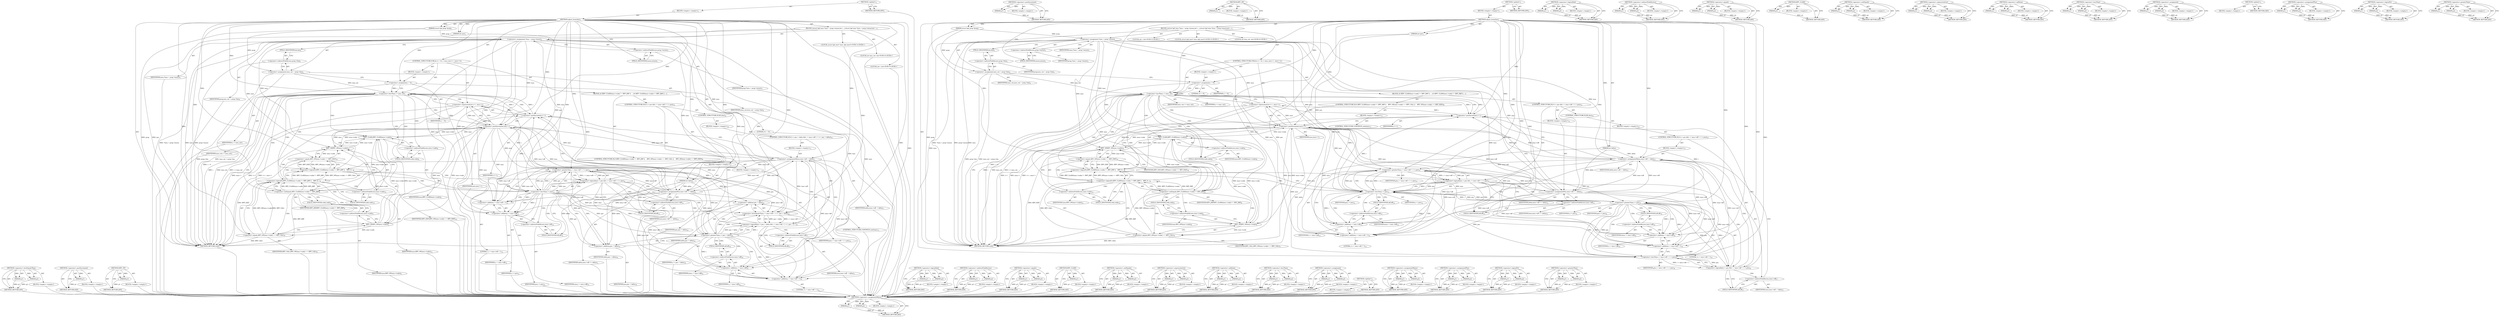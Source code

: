 digraph "&lt;operator&gt;.greaterThan" {
vulnerable_193 [label=<(METHOD,&lt;operator&gt;.assignmentMinus)>];
vulnerable_194 [label=<(PARAM,p1)>];
vulnerable_195 [label=<(PARAM,p2)>];
vulnerable_196 [label=<(BLOCK,&lt;empty&gt;,&lt;empty&gt;)>];
vulnerable_197 [label=<(METHOD_RETURN,ANY)>];
vulnerable_146 [label=<(METHOD,&lt;operator&gt;.postIncrement)>];
vulnerable_147 [label=<(PARAM,p1)>];
vulnerable_148 [label=<(BLOCK,&lt;empty&gt;,&lt;empty&gt;)>];
vulnerable_149 [label=<(METHOD_RETURN,ANY)>];
vulnerable_169 [label=<(METHOD,BPF_OP)>];
vulnerable_170 [label=<(PARAM,p1)>];
vulnerable_171 [label=<(BLOCK,&lt;empty&gt;,&lt;empty&gt;)>];
vulnerable_172 [label=<(METHOD_RETURN,ANY)>];
vulnerable_6 [label=<(METHOD,&lt;global&gt;)<SUB>1</SUB>>];
vulnerable_7 [label=<(BLOCK,&lt;empty&gt;,&lt;empty&gt;)<SUB>1</SUB>>];
vulnerable_8 [label=<(METHOD,adjust_branches)<SUB>1</SUB>>];
vulnerable_9 [label=<(PARAM,struct bpf_prog *prog)<SUB>1</SUB>>];
vulnerable_10 [label=<(PARAM,int pos)<SUB>1</SUB>>];
vulnerable_11 [label=<(PARAM,int delta)<SUB>1</SUB>>];
vulnerable_12 [label=<(BLOCK,{
	struct bpf_insn *insn = prog-&gt;insnsi;
	int i...,{
	struct bpf_insn *insn = prog-&gt;insnsi;
	int i...)<SUB>2</SUB>>];
vulnerable_13 [label="<(LOCAL,struct bpf_insn* insn: bpf_insn*)<SUB>3</SUB>>"];
vulnerable_14 [label=<(&lt;operator&gt;.assignment,*insn = prog-&gt;insnsi)<SUB>3</SUB>>];
vulnerable_15 [label=<(IDENTIFIER,insn,*insn = prog-&gt;insnsi)<SUB>3</SUB>>];
vulnerable_16 [label=<(&lt;operator&gt;.indirectFieldAccess,prog-&gt;insnsi)<SUB>3</SUB>>];
vulnerable_17 [label=<(IDENTIFIER,prog,*insn = prog-&gt;insnsi)<SUB>3</SUB>>];
vulnerable_18 [label=<(FIELD_IDENTIFIER,insnsi,insnsi)<SUB>3</SUB>>];
vulnerable_19 [label="<(LOCAL,int insn_cnt: int)<SUB>4</SUB>>"];
vulnerable_20 [label=<(&lt;operator&gt;.assignment,insn_cnt = prog-&gt;len)<SUB>4</SUB>>];
vulnerable_21 [label=<(IDENTIFIER,insn_cnt,insn_cnt = prog-&gt;len)<SUB>4</SUB>>];
vulnerable_22 [label=<(&lt;operator&gt;.indirectFieldAccess,prog-&gt;len)<SUB>4</SUB>>];
vulnerable_23 [label=<(IDENTIFIER,prog,insn_cnt = prog-&gt;len)<SUB>4</SUB>>];
vulnerable_24 [label=<(FIELD_IDENTIFIER,len,len)<SUB>4</SUB>>];
vulnerable_25 [label="<(LOCAL,int i: int)<SUB>5</SUB>>"];
vulnerable_26 [label=<(CONTROL_STRUCTURE,FOR,for (i = 0;i &lt; insn_cnt;i++, insn++))<SUB>7</SUB>>];
vulnerable_27 [label=<(BLOCK,&lt;empty&gt;,&lt;empty&gt;)<SUB>7</SUB>>];
vulnerable_28 [label=<(&lt;operator&gt;.assignment,i = 0)<SUB>7</SUB>>];
vulnerable_29 [label=<(IDENTIFIER,i,i = 0)<SUB>7</SUB>>];
vulnerable_30 [label=<(LITERAL,0,i = 0)<SUB>7</SUB>>];
vulnerable_31 [label=<(&lt;operator&gt;.lessThan,i &lt; insn_cnt)<SUB>7</SUB>>];
vulnerable_32 [label=<(IDENTIFIER,i,i &lt; insn_cnt)<SUB>7</SUB>>];
vulnerable_33 [label=<(IDENTIFIER,insn_cnt,i &lt; insn_cnt)<SUB>7</SUB>>];
vulnerable_34 [label=<(&lt;operator&gt;.expressionList,i++, insn++)<SUB>7</SUB>>];
vulnerable_35 [label=<(&lt;operator&gt;.postIncrement,i++)<SUB>7</SUB>>];
vulnerable_36 [label=<(IDENTIFIER,i,i++)<SUB>7</SUB>>];
vulnerable_37 [label=<(&lt;operator&gt;.postIncrement,insn++)<SUB>7</SUB>>];
vulnerable_38 [label=<(IDENTIFIER,insn,insn++)<SUB>7</SUB>>];
vulnerable_39 [label=<(BLOCK,{
		if (BPF_CLASS(insn-&gt;code) != BPF_JMP ||
		 ...,{
		if (BPF_CLASS(insn-&gt;code) != BPF_JMP ||
		 ...)<SUB>7</SUB>>];
vulnerable_40 [label=<(CONTROL_STRUCTURE,IF,if (BPF_CLASS(insn-&gt;code) != BPF_JMP ||
		    BPF_OP(insn-&gt;code) == BPF_CALL ||
		    BPF_OP(insn-&gt;code) == BPF_EXIT))<SUB>8</SUB>>];
vulnerable_41 [label=<(&lt;operator&gt;.logicalOr,BPF_CLASS(insn-&gt;code) != BPF_JMP ||
		    BPF_O...)<SUB>8</SUB>>];
vulnerable_42 [label=<(&lt;operator&gt;.logicalOr,BPF_CLASS(insn-&gt;code) != BPF_JMP ||
		    BPF_O...)<SUB>8</SUB>>];
vulnerable_43 [label=<(&lt;operator&gt;.notEquals,BPF_CLASS(insn-&gt;code) != BPF_JMP)<SUB>8</SUB>>];
vulnerable_44 [label=<(BPF_CLASS,BPF_CLASS(insn-&gt;code))<SUB>8</SUB>>];
vulnerable_45 [label=<(&lt;operator&gt;.indirectFieldAccess,insn-&gt;code)<SUB>8</SUB>>];
vulnerable_46 [label=<(IDENTIFIER,insn,BPF_CLASS(insn-&gt;code))<SUB>8</SUB>>];
vulnerable_47 [label=<(FIELD_IDENTIFIER,code,code)<SUB>8</SUB>>];
vulnerable_48 [label=<(IDENTIFIER,BPF_JMP,BPF_CLASS(insn-&gt;code) != BPF_JMP)<SUB>8</SUB>>];
vulnerable_49 [label=<(&lt;operator&gt;.equals,BPF_OP(insn-&gt;code) == BPF_CALL)<SUB>9</SUB>>];
vulnerable_50 [label=<(BPF_OP,BPF_OP(insn-&gt;code))<SUB>9</SUB>>];
vulnerable_51 [label=<(&lt;operator&gt;.indirectFieldAccess,insn-&gt;code)<SUB>9</SUB>>];
vulnerable_52 [label=<(IDENTIFIER,insn,BPF_OP(insn-&gt;code))<SUB>9</SUB>>];
vulnerable_53 [label=<(FIELD_IDENTIFIER,code,code)<SUB>9</SUB>>];
vulnerable_54 [label=<(IDENTIFIER,BPF_CALL,BPF_OP(insn-&gt;code) == BPF_CALL)<SUB>9</SUB>>];
vulnerable_55 [label=<(&lt;operator&gt;.equals,BPF_OP(insn-&gt;code) == BPF_EXIT)<SUB>10</SUB>>];
vulnerable_56 [label=<(BPF_OP,BPF_OP(insn-&gt;code))<SUB>10</SUB>>];
vulnerable_57 [label=<(&lt;operator&gt;.indirectFieldAccess,insn-&gt;code)<SUB>10</SUB>>];
vulnerable_58 [label=<(IDENTIFIER,insn,BPF_OP(insn-&gt;code))<SUB>10</SUB>>];
vulnerable_59 [label=<(FIELD_IDENTIFIER,code,code)<SUB>10</SUB>>];
vulnerable_60 [label=<(IDENTIFIER,BPF_EXIT,BPF_OP(insn-&gt;code) == BPF_EXIT)<SUB>10</SUB>>];
vulnerable_61 [label=<(BLOCK,&lt;empty&gt;,&lt;empty&gt;)<SUB>11</SUB>>];
vulnerable_62 [label=<(CONTROL_STRUCTURE,CONTINUE,continue;)<SUB>11</SUB>>];
vulnerable_63 [label=<(CONTROL_STRUCTURE,IF,if (i &lt; pos &amp;&amp; i + insn-&gt;off + 1 &gt; pos))<SUB>14</SUB>>];
vulnerable_64 [label=<(&lt;operator&gt;.logicalAnd,i &lt; pos &amp;&amp; i + insn-&gt;off + 1 &gt; pos)<SUB>14</SUB>>];
vulnerable_65 [label=<(&lt;operator&gt;.lessThan,i &lt; pos)<SUB>14</SUB>>];
vulnerable_66 [label=<(IDENTIFIER,i,i &lt; pos)<SUB>14</SUB>>];
vulnerable_67 [label=<(IDENTIFIER,pos,i &lt; pos)<SUB>14</SUB>>];
vulnerable_68 [label=<(&lt;operator&gt;.greaterThan,i + insn-&gt;off + 1 &gt; pos)<SUB>14</SUB>>];
vulnerable_69 [label=<(&lt;operator&gt;.addition,i + insn-&gt;off + 1)<SUB>14</SUB>>];
vulnerable_70 [label=<(&lt;operator&gt;.addition,i + insn-&gt;off)<SUB>14</SUB>>];
vulnerable_71 [label=<(IDENTIFIER,i,i + insn-&gt;off)<SUB>14</SUB>>];
vulnerable_72 [label=<(&lt;operator&gt;.indirectFieldAccess,insn-&gt;off)<SUB>14</SUB>>];
vulnerable_73 [label=<(IDENTIFIER,insn,i + insn-&gt;off)<SUB>14</SUB>>];
vulnerable_74 [label=<(FIELD_IDENTIFIER,off,off)<SUB>14</SUB>>];
vulnerable_75 [label=<(LITERAL,1,i + insn-&gt;off + 1)<SUB>14</SUB>>];
vulnerable_76 [label=<(IDENTIFIER,pos,i + insn-&gt;off + 1 &gt; pos)<SUB>14</SUB>>];
vulnerable_77 [label=<(BLOCK,&lt;empty&gt;,&lt;empty&gt;)<SUB>15</SUB>>];
vulnerable_78 [label=<(&lt;operator&gt;.assignmentPlus,insn-&gt;off += delta)<SUB>15</SUB>>];
vulnerable_79 [label=<(&lt;operator&gt;.indirectFieldAccess,insn-&gt;off)<SUB>15</SUB>>];
vulnerable_80 [label=<(IDENTIFIER,insn,insn-&gt;off += delta)<SUB>15</SUB>>];
vulnerable_81 [label=<(FIELD_IDENTIFIER,off,off)<SUB>15</SUB>>];
vulnerable_82 [label=<(IDENTIFIER,delta,insn-&gt;off += delta)<SUB>15</SUB>>];
vulnerable_83 [label=<(CONTROL_STRUCTURE,ELSE,else)<SUB>16</SUB>>];
vulnerable_84 [label=<(BLOCK,&lt;empty&gt;,&lt;empty&gt;)<SUB>16</SUB>>];
vulnerable_85 [label=<(CONTROL_STRUCTURE,IF,if (i &gt; pos &amp;&amp; i + insn-&gt;off + 1 &lt; pos))<SUB>16</SUB>>];
vulnerable_86 [label=<(&lt;operator&gt;.logicalAnd,i &gt; pos &amp;&amp; i + insn-&gt;off + 1 &lt; pos)<SUB>16</SUB>>];
vulnerable_87 [label=<(&lt;operator&gt;.greaterThan,i &gt; pos)<SUB>16</SUB>>];
vulnerable_88 [label=<(IDENTIFIER,i,i &gt; pos)<SUB>16</SUB>>];
vulnerable_89 [label=<(IDENTIFIER,pos,i &gt; pos)<SUB>16</SUB>>];
vulnerable_90 [label=<(&lt;operator&gt;.lessThan,i + insn-&gt;off + 1 &lt; pos)<SUB>16</SUB>>];
vulnerable_91 [label=<(&lt;operator&gt;.addition,i + insn-&gt;off + 1)<SUB>16</SUB>>];
vulnerable_92 [label=<(&lt;operator&gt;.addition,i + insn-&gt;off)<SUB>16</SUB>>];
vulnerable_93 [label=<(IDENTIFIER,i,i + insn-&gt;off)<SUB>16</SUB>>];
vulnerable_94 [label=<(&lt;operator&gt;.indirectFieldAccess,insn-&gt;off)<SUB>16</SUB>>];
vulnerable_95 [label=<(IDENTIFIER,insn,i + insn-&gt;off)<SUB>16</SUB>>];
vulnerable_96 [label=<(FIELD_IDENTIFIER,off,off)<SUB>16</SUB>>];
vulnerable_97 [label=<(LITERAL,1,i + insn-&gt;off + 1)<SUB>16</SUB>>];
vulnerable_98 [label=<(IDENTIFIER,pos,i + insn-&gt;off + 1 &lt; pos)<SUB>16</SUB>>];
vulnerable_99 [label=<(BLOCK,&lt;empty&gt;,&lt;empty&gt;)<SUB>17</SUB>>];
vulnerable_100 [label=<(&lt;operator&gt;.assignmentMinus,insn-&gt;off -= delta)<SUB>17</SUB>>];
vulnerable_101 [label=<(&lt;operator&gt;.indirectFieldAccess,insn-&gt;off)<SUB>17</SUB>>];
vulnerable_102 [label=<(IDENTIFIER,insn,insn-&gt;off -= delta)<SUB>17</SUB>>];
vulnerable_103 [label=<(FIELD_IDENTIFIER,off,off)<SUB>17</SUB>>];
vulnerable_104 [label=<(IDENTIFIER,delta,insn-&gt;off -= delta)<SUB>17</SUB>>];
vulnerable_105 [label=<(METHOD_RETURN,void)<SUB>1</SUB>>];
vulnerable_107 [label=<(METHOD_RETURN,ANY)<SUB>1</SUB>>];
vulnerable_173 [label=<(METHOD,&lt;operator&gt;.logicalAnd)>];
vulnerable_174 [label=<(PARAM,p1)>];
vulnerable_175 [label=<(PARAM,p2)>];
vulnerable_176 [label=<(BLOCK,&lt;empty&gt;,&lt;empty&gt;)>];
vulnerable_177 [label=<(METHOD_RETURN,ANY)>];
vulnerable_131 [label=<(METHOD,&lt;operator&gt;.indirectFieldAccess)>];
vulnerable_132 [label=<(PARAM,p1)>];
vulnerable_133 [label=<(PARAM,p2)>];
vulnerable_134 [label=<(BLOCK,&lt;empty&gt;,&lt;empty&gt;)>];
vulnerable_135 [label=<(METHOD_RETURN,ANY)>];
vulnerable_164 [label=<(METHOD,&lt;operator&gt;.equals)>];
vulnerable_165 [label=<(PARAM,p1)>];
vulnerable_166 [label=<(PARAM,p2)>];
vulnerable_167 [label=<(BLOCK,&lt;empty&gt;,&lt;empty&gt;)>];
vulnerable_168 [label=<(METHOD_RETURN,ANY)>];
vulnerable_160 [label=<(METHOD,BPF_CLASS)>];
vulnerable_161 [label=<(PARAM,p1)>];
vulnerable_162 [label=<(BLOCK,&lt;empty&gt;,&lt;empty&gt;)>];
vulnerable_163 [label=<(METHOD_RETURN,ANY)>];
vulnerable_155 [label=<(METHOD,&lt;operator&gt;.notEquals)>];
vulnerable_156 [label=<(PARAM,p1)>];
vulnerable_157 [label=<(PARAM,p2)>];
vulnerable_158 [label=<(BLOCK,&lt;empty&gt;,&lt;empty&gt;)>];
vulnerable_159 [label=<(METHOD_RETURN,ANY)>];
vulnerable_141 [label=<(METHOD,&lt;operator&gt;.expressionList)>];
vulnerable_142 [label=<(PARAM,p1)>];
vulnerable_143 [label=<(PARAM,p2)>];
vulnerable_144 [label=<(BLOCK,&lt;empty&gt;,&lt;empty&gt;)>];
vulnerable_145 [label=<(METHOD_RETURN,ANY)>];
vulnerable_183 [label=<(METHOD,&lt;operator&gt;.addition)>];
vulnerable_184 [label=<(PARAM,p1)>];
vulnerable_185 [label=<(PARAM,p2)>];
vulnerable_186 [label=<(BLOCK,&lt;empty&gt;,&lt;empty&gt;)>];
vulnerable_187 [label=<(METHOD_RETURN,ANY)>];
vulnerable_136 [label=<(METHOD,&lt;operator&gt;.lessThan)>];
vulnerable_137 [label=<(PARAM,p1)>];
vulnerable_138 [label=<(PARAM,p2)>];
vulnerable_139 [label=<(BLOCK,&lt;empty&gt;,&lt;empty&gt;)>];
vulnerable_140 [label=<(METHOD_RETURN,ANY)>];
vulnerable_126 [label=<(METHOD,&lt;operator&gt;.assignment)>];
vulnerable_127 [label=<(PARAM,p1)>];
vulnerable_128 [label=<(PARAM,p2)>];
vulnerable_129 [label=<(BLOCK,&lt;empty&gt;,&lt;empty&gt;)>];
vulnerable_130 [label=<(METHOD_RETURN,ANY)>];
vulnerable_120 [label=<(METHOD,&lt;global&gt;)<SUB>1</SUB>>];
vulnerable_121 [label=<(BLOCK,&lt;empty&gt;,&lt;empty&gt;)>];
vulnerable_122 [label=<(METHOD_RETURN,ANY)>];
vulnerable_188 [label=<(METHOD,&lt;operator&gt;.assignmentPlus)>];
vulnerable_189 [label=<(PARAM,p1)>];
vulnerable_190 [label=<(PARAM,p2)>];
vulnerable_191 [label=<(BLOCK,&lt;empty&gt;,&lt;empty&gt;)>];
vulnerable_192 [label=<(METHOD_RETURN,ANY)>];
vulnerable_150 [label=<(METHOD,&lt;operator&gt;.logicalOr)>];
vulnerable_151 [label=<(PARAM,p1)>];
vulnerable_152 [label=<(PARAM,p2)>];
vulnerable_153 [label=<(BLOCK,&lt;empty&gt;,&lt;empty&gt;)>];
vulnerable_154 [label=<(METHOD_RETURN,ANY)>];
vulnerable_178 [label=<(METHOD,&lt;operator&gt;.greaterThan)>];
vulnerable_179 [label=<(PARAM,p1)>];
vulnerable_180 [label=<(PARAM,p2)>];
vulnerable_181 [label=<(BLOCK,&lt;empty&gt;,&lt;empty&gt;)>];
vulnerable_182 [label=<(METHOD_RETURN,ANY)>];
fixed_197 [label=<(METHOD,&lt;operator&gt;.lessEqualsThan)>];
fixed_198 [label=<(PARAM,p1)>];
fixed_199 [label=<(PARAM,p2)>];
fixed_200 [label=<(BLOCK,&lt;empty&gt;,&lt;empty&gt;)>];
fixed_201 [label=<(METHOD_RETURN,ANY)>];
fixed_150 [label=<(METHOD,&lt;operator&gt;.postIncrement)>];
fixed_151 [label=<(PARAM,p1)>];
fixed_152 [label=<(BLOCK,&lt;empty&gt;,&lt;empty&gt;)>];
fixed_153 [label=<(METHOD_RETURN,ANY)>];
fixed_173 [label=<(METHOD,BPF_OP)>];
fixed_174 [label=<(PARAM,p1)>];
fixed_175 [label=<(BLOCK,&lt;empty&gt;,&lt;empty&gt;)>];
fixed_176 [label=<(METHOD_RETURN,ANY)>];
fixed_6 [label=<(METHOD,&lt;global&gt;)<SUB>1</SUB>>];
fixed_7 [label=<(BLOCK,&lt;empty&gt;,&lt;empty&gt;)<SUB>1</SUB>>];
fixed_8 [label=<(METHOD,adjust_branches)<SUB>1</SUB>>];
fixed_9 [label=<(PARAM,struct bpf_prog *prog)<SUB>1</SUB>>];
fixed_10 [label=<(PARAM,int pos)<SUB>1</SUB>>];
fixed_11 [label=<(PARAM,int delta)<SUB>1</SUB>>];
fixed_12 [label=<(BLOCK,{
	struct bpf_insn *insn = prog-&gt;insnsi;
	int i...,{
	struct bpf_insn *insn = prog-&gt;insnsi;
	int i...)<SUB>2</SUB>>];
fixed_13 [label="<(LOCAL,struct bpf_insn* insn: bpf_insn*)<SUB>3</SUB>>"];
fixed_14 [label=<(&lt;operator&gt;.assignment,*insn = prog-&gt;insnsi)<SUB>3</SUB>>];
fixed_15 [label=<(IDENTIFIER,insn,*insn = prog-&gt;insnsi)<SUB>3</SUB>>];
fixed_16 [label=<(&lt;operator&gt;.indirectFieldAccess,prog-&gt;insnsi)<SUB>3</SUB>>];
fixed_17 [label=<(IDENTIFIER,prog,*insn = prog-&gt;insnsi)<SUB>3</SUB>>];
fixed_18 [label=<(FIELD_IDENTIFIER,insnsi,insnsi)<SUB>3</SUB>>];
fixed_19 [label="<(LOCAL,int insn_cnt: int)<SUB>4</SUB>>"];
fixed_20 [label=<(&lt;operator&gt;.assignment,insn_cnt = prog-&gt;len)<SUB>4</SUB>>];
fixed_21 [label=<(IDENTIFIER,insn_cnt,insn_cnt = prog-&gt;len)<SUB>4</SUB>>];
fixed_22 [label=<(&lt;operator&gt;.indirectFieldAccess,prog-&gt;len)<SUB>4</SUB>>];
fixed_23 [label=<(IDENTIFIER,prog,insn_cnt = prog-&gt;len)<SUB>4</SUB>>];
fixed_24 [label=<(FIELD_IDENTIFIER,len,len)<SUB>4</SUB>>];
fixed_25 [label="<(LOCAL,int i: int)<SUB>5</SUB>>"];
fixed_26 [label=<(CONTROL_STRUCTURE,FOR,for (i = 0;i &lt; insn_cnt;i++, insn++))<SUB>7</SUB>>];
fixed_27 [label=<(BLOCK,&lt;empty&gt;,&lt;empty&gt;)<SUB>7</SUB>>];
fixed_28 [label=<(&lt;operator&gt;.assignment,i = 0)<SUB>7</SUB>>];
fixed_29 [label=<(IDENTIFIER,i,i = 0)<SUB>7</SUB>>];
fixed_30 [label=<(LITERAL,0,i = 0)<SUB>7</SUB>>];
fixed_31 [label=<(&lt;operator&gt;.lessThan,i &lt; insn_cnt)<SUB>7</SUB>>];
fixed_32 [label=<(IDENTIFIER,i,i &lt; insn_cnt)<SUB>7</SUB>>];
fixed_33 [label=<(IDENTIFIER,insn_cnt,i &lt; insn_cnt)<SUB>7</SUB>>];
fixed_34 [label=<(&lt;operator&gt;.expressionList,i++, insn++)<SUB>7</SUB>>];
fixed_35 [label=<(&lt;operator&gt;.postIncrement,i++)<SUB>7</SUB>>];
fixed_36 [label=<(IDENTIFIER,i,i++)<SUB>7</SUB>>];
fixed_37 [label=<(&lt;operator&gt;.postIncrement,insn++)<SUB>7</SUB>>];
fixed_38 [label=<(IDENTIFIER,insn,insn++)<SUB>7</SUB>>];
fixed_39 [label=<(BLOCK,{
		if (BPF_CLASS(insn-&gt;code) != BPF_JMP ||
		 ...,{
		if (BPF_CLASS(insn-&gt;code) != BPF_JMP ||
		 ...)<SUB>7</SUB>>];
fixed_40 [label=<(CONTROL_STRUCTURE,IF,if (BPF_CLASS(insn-&gt;code) != BPF_JMP ||
		    BPF_OP(insn-&gt;code) == BPF_CALL ||
		    BPF_OP(insn-&gt;code) == BPF_EXIT))<SUB>8</SUB>>];
fixed_41 [label=<(&lt;operator&gt;.logicalOr,BPF_CLASS(insn-&gt;code) != BPF_JMP ||
		    BPF_O...)<SUB>8</SUB>>];
fixed_42 [label=<(&lt;operator&gt;.logicalOr,BPF_CLASS(insn-&gt;code) != BPF_JMP ||
		    BPF_O...)<SUB>8</SUB>>];
fixed_43 [label=<(&lt;operator&gt;.notEquals,BPF_CLASS(insn-&gt;code) != BPF_JMP)<SUB>8</SUB>>];
fixed_44 [label=<(BPF_CLASS,BPF_CLASS(insn-&gt;code))<SUB>8</SUB>>];
fixed_45 [label=<(&lt;operator&gt;.indirectFieldAccess,insn-&gt;code)<SUB>8</SUB>>];
fixed_46 [label=<(IDENTIFIER,insn,BPF_CLASS(insn-&gt;code))<SUB>8</SUB>>];
fixed_47 [label=<(FIELD_IDENTIFIER,code,code)<SUB>8</SUB>>];
fixed_48 [label=<(IDENTIFIER,BPF_JMP,BPF_CLASS(insn-&gt;code) != BPF_JMP)<SUB>8</SUB>>];
fixed_49 [label=<(&lt;operator&gt;.equals,BPF_OP(insn-&gt;code) == BPF_CALL)<SUB>9</SUB>>];
fixed_50 [label=<(BPF_OP,BPF_OP(insn-&gt;code))<SUB>9</SUB>>];
fixed_51 [label=<(&lt;operator&gt;.indirectFieldAccess,insn-&gt;code)<SUB>9</SUB>>];
fixed_52 [label=<(IDENTIFIER,insn,BPF_OP(insn-&gt;code))<SUB>9</SUB>>];
fixed_53 [label=<(FIELD_IDENTIFIER,code,code)<SUB>9</SUB>>];
fixed_54 [label=<(IDENTIFIER,BPF_CALL,BPF_OP(insn-&gt;code) == BPF_CALL)<SUB>9</SUB>>];
fixed_55 [label=<(&lt;operator&gt;.equals,BPF_OP(insn-&gt;code) == BPF_EXIT)<SUB>10</SUB>>];
fixed_56 [label=<(BPF_OP,BPF_OP(insn-&gt;code))<SUB>10</SUB>>];
fixed_57 [label=<(&lt;operator&gt;.indirectFieldAccess,insn-&gt;code)<SUB>10</SUB>>];
fixed_58 [label=<(IDENTIFIER,insn,BPF_OP(insn-&gt;code))<SUB>10</SUB>>];
fixed_59 [label=<(FIELD_IDENTIFIER,code,code)<SUB>10</SUB>>];
fixed_60 [label=<(IDENTIFIER,BPF_EXIT,BPF_OP(insn-&gt;code) == BPF_EXIT)<SUB>10</SUB>>];
fixed_61 [label=<(BLOCK,&lt;empty&gt;,&lt;empty&gt;)<SUB>11</SUB>>];
fixed_62 [label=<(CONTROL_STRUCTURE,CONTINUE,continue;)<SUB>11</SUB>>];
fixed_63 [label=<(CONTROL_STRUCTURE,IF,if (i &lt; pos &amp;&amp; i + insn-&gt;off + 1 &gt; pos))<SUB>14</SUB>>];
fixed_64 [label=<(&lt;operator&gt;.logicalAnd,i &lt; pos &amp;&amp; i + insn-&gt;off + 1 &gt; pos)<SUB>14</SUB>>];
fixed_65 [label=<(&lt;operator&gt;.lessThan,i &lt; pos)<SUB>14</SUB>>];
fixed_66 [label=<(IDENTIFIER,i,i &lt; pos)<SUB>14</SUB>>];
fixed_67 [label=<(IDENTIFIER,pos,i &lt; pos)<SUB>14</SUB>>];
fixed_68 [label=<(&lt;operator&gt;.greaterThan,i + insn-&gt;off + 1 &gt; pos)<SUB>14</SUB>>];
fixed_69 [label=<(&lt;operator&gt;.addition,i + insn-&gt;off + 1)<SUB>14</SUB>>];
fixed_70 [label=<(&lt;operator&gt;.addition,i + insn-&gt;off)<SUB>14</SUB>>];
fixed_71 [label=<(IDENTIFIER,i,i + insn-&gt;off)<SUB>14</SUB>>];
fixed_72 [label=<(&lt;operator&gt;.indirectFieldAccess,insn-&gt;off)<SUB>14</SUB>>];
fixed_73 [label=<(IDENTIFIER,insn,i + insn-&gt;off)<SUB>14</SUB>>];
fixed_74 [label=<(FIELD_IDENTIFIER,off,off)<SUB>14</SUB>>];
fixed_75 [label=<(LITERAL,1,i + insn-&gt;off + 1)<SUB>14</SUB>>];
fixed_76 [label=<(IDENTIFIER,pos,i + insn-&gt;off + 1 &gt; pos)<SUB>14</SUB>>];
fixed_77 [label=<(BLOCK,&lt;empty&gt;,&lt;empty&gt;)<SUB>15</SUB>>];
fixed_78 [label=<(&lt;operator&gt;.assignmentPlus,insn-&gt;off += delta)<SUB>15</SUB>>];
fixed_79 [label=<(&lt;operator&gt;.indirectFieldAccess,insn-&gt;off)<SUB>15</SUB>>];
fixed_80 [label=<(IDENTIFIER,insn,insn-&gt;off += delta)<SUB>15</SUB>>];
fixed_81 [label=<(FIELD_IDENTIFIER,off,off)<SUB>15</SUB>>];
fixed_82 [label=<(IDENTIFIER,delta,insn-&gt;off += delta)<SUB>15</SUB>>];
fixed_83 [label=<(CONTROL_STRUCTURE,ELSE,else)<SUB>16</SUB>>];
fixed_84 [label=<(BLOCK,&lt;empty&gt;,&lt;empty&gt;)<SUB>16</SUB>>];
fixed_85 [label=<(CONTROL_STRUCTURE,IF,if (i &gt; pos + delta &amp;&amp; i + insn-&gt;off + 1 &lt;= pos + delta))<SUB>16</SUB>>];
fixed_86 [label=<(&lt;operator&gt;.logicalAnd,i &gt; pos + delta &amp;&amp; i + insn-&gt;off + 1 &lt;= pos + d...)<SUB>16</SUB>>];
fixed_87 [label=<(&lt;operator&gt;.greaterThan,i &gt; pos + delta)<SUB>16</SUB>>];
fixed_88 [label=<(IDENTIFIER,i,i &gt; pos + delta)<SUB>16</SUB>>];
fixed_89 [label=<(&lt;operator&gt;.addition,pos + delta)<SUB>16</SUB>>];
fixed_90 [label=<(IDENTIFIER,pos,pos + delta)<SUB>16</SUB>>];
fixed_91 [label=<(IDENTIFIER,delta,pos + delta)<SUB>16</SUB>>];
fixed_92 [label=<(&lt;operator&gt;.lessEqualsThan,i + insn-&gt;off + 1 &lt;= pos + delta)<SUB>16</SUB>>];
fixed_93 [label=<(&lt;operator&gt;.addition,i + insn-&gt;off + 1)<SUB>16</SUB>>];
fixed_94 [label=<(&lt;operator&gt;.addition,i + insn-&gt;off)<SUB>16</SUB>>];
fixed_95 [label=<(IDENTIFIER,i,i + insn-&gt;off)<SUB>16</SUB>>];
fixed_96 [label=<(&lt;operator&gt;.indirectFieldAccess,insn-&gt;off)<SUB>16</SUB>>];
fixed_97 [label=<(IDENTIFIER,insn,i + insn-&gt;off)<SUB>16</SUB>>];
fixed_98 [label=<(FIELD_IDENTIFIER,off,off)<SUB>16</SUB>>];
fixed_99 [label=<(LITERAL,1,i + insn-&gt;off + 1)<SUB>16</SUB>>];
fixed_100 [label=<(&lt;operator&gt;.addition,pos + delta)<SUB>16</SUB>>];
fixed_101 [label=<(IDENTIFIER,pos,pos + delta)<SUB>16</SUB>>];
fixed_102 [label=<(IDENTIFIER,delta,pos + delta)<SUB>16</SUB>>];
fixed_103 [label=<(BLOCK,&lt;empty&gt;,&lt;empty&gt;)<SUB>17</SUB>>];
fixed_104 [label=<(&lt;operator&gt;.assignmentMinus,insn-&gt;off -= delta)<SUB>17</SUB>>];
fixed_105 [label=<(&lt;operator&gt;.indirectFieldAccess,insn-&gt;off)<SUB>17</SUB>>];
fixed_106 [label=<(IDENTIFIER,insn,insn-&gt;off -= delta)<SUB>17</SUB>>];
fixed_107 [label=<(FIELD_IDENTIFIER,off,off)<SUB>17</SUB>>];
fixed_108 [label=<(IDENTIFIER,delta,insn-&gt;off -= delta)<SUB>17</SUB>>];
fixed_109 [label=<(METHOD_RETURN,void)<SUB>1</SUB>>];
fixed_111 [label=<(METHOD_RETURN,ANY)<SUB>1</SUB>>];
fixed_177 [label=<(METHOD,&lt;operator&gt;.logicalAnd)>];
fixed_178 [label=<(PARAM,p1)>];
fixed_179 [label=<(PARAM,p2)>];
fixed_180 [label=<(BLOCK,&lt;empty&gt;,&lt;empty&gt;)>];
fixed_181 [label=<(METHOD_RETURN,ANY)>];
fixed_135 [label=<(METHOD,&lt;operator&gt;.indirectFieldAccess)>];
fixed_136 [label=<(PARAM,p1)>];
fixed_137 [label=<(PARAM,p2)>];
fixed_138 [label=<(BLOCK,&lt;empty&gt;,&lt;empty&gt;)>];
fixed_139 [label=<(METHOD_RETURN,ANY)>];
fixed_168 [label=<(METHOD,&lt;operator&gt;.equals)>];
fixed_169 [label=<(PARAM,p1)>];
fixed_170 [label=<(PARAM,p2)>];
fixed_171 [label=<(BLOCK,&lt;empty&gt;,&lt;empty&gt;)>];
fixed_172 [label=<(METHOD_RETURN,ANY)>];
fixed_164 [label=<(METHOD,BPF_CLASS)>];
fixed_165 [label=<(PARAM,p1)>];
fixed_166 [label=<(BLOCK,&lt;empty&gt;,&lt;empty&gt;)>];
fixed_167 [label=<(METHOD_RETURN,ANY)>];
fixed_159 [label=<(METHOD,&lt;operator&gt;.notEquals)>];
fixed_160 [label=<(PARAM,p1)>];
fixed_161 [label=<(PARAM,p2)>];
fixed_162 [label=<(BLOCK,&lt;empty&gt;,&lt;empty&gt;)>];
fixed_163 [label=<(METHOD_RETURN,ANY)>];
fixed_145 [label=<(METHOD,&lt;operator&gt;.expressionList)>];
fixed_146 [label=<(PARAM,p1)>];
fixed_147 [label=<(PARAM,p2)>];
fixed_148 [label=<(BLOCK,&lt;empty&gt;,&lt;empty&gt;)>];
fixed_149 [label=<(METHOD_RETURN,ANY)>];
fixed_187 [label=<(METHOD,&lt;operator&gt;.addition)>];
fixed_188 [label=<(PARAM,p1)>];
fixed_189 [label=<(PARAM,p2)>];
fixed_190 [label=<(BLOCK,&lt;empty&gt;,&lt;empty&gt;)>];
fixed_191 [label=<(METHOD_RETURN,ANY)>];
fixed_140 [label=<(METHOD,&lt;operator&gt;.lessThan)>];
fixed_141 [label=<(PARAM,p1)>];
fixed_142 [label=<(PARAM,p2)>];
fixed_143 [label=<(BLOCK,&lt;empty&gt;,&lt;empty&gt;)>];
fixed_144 [label=<(METHOD_RETURN,ANY)>];
fixed_130 [label=<(METHOD,&lt;operator&gt;.assignment)>];
fixed_131 [label=<(PARAM,p1)>];
fixed_132 [label=<(PARAM,p2)>];
fixed_133 [label=<(BLOCK,&lt;empty&gt;,&lt;empty&gt;)>];
fixed_134 [label=<(METHOD_RETURN,ANY)>];
fixed_124 [label=<(METHOD,&lt;global&gt;)<SUB>1</SUB>>];
fixed_125 [label=<(BLOCK,&lt;empty&gt;,&lt;empty&gt;)>];
fixed_126 [label=<(METHOD_RETURN,ANY)>];
fixed_202 [label=<(METHOD,&lt;operator&gt;.assignmentMinus)>];
fixed_203 [label=<(PARAM,p1)>];
fixed_204 [label=<(PARAM,p2)>];
fixed_205 [label=<(BLOCK,&lt;empty&gt;,&lt;empty&gt;)>];
fixed_206 [label=<(METHOD_RETURN,ANY)>];
fixed_192 [label=<(METHOD,&lt;operator&gt;.assignmentPlus)>];
fixed_193 [label=<(PARAM,p1)>];
fixed_194 [label=<(PARAM,p2)>];
fixed_195 [label=<(BLOCK,&lt;empty&gt;,&lt;empty&gt;)>];
fixed_196 [label=<(METHOD_RETURN,ANY)>];
fixed_154 [label=<(METHOD,&lt;operator&gt;.logicalOr)>];
fixed_155 [label=<(PARAM,p1)>];
fixed_156 [label=<(PARAM,p2)>];
fixed_157 [label=<(BLOCK,&lt;empty&gt;,&lt;empty&gt;)>];
fixed_158 [label=<(METHOD_RETURN,ANY)>];
fixed_182 [label=<(METHOD,&lt;operator&gt;.greaterThan)>];
fixed_183 [label=<(PARAM,p1)>];
fixed_184 [label=<(PARAM,p2)>];
fixed_185 [label=<(BLOCK,&lt;empty&gt;,&lt;empty&gt;)>];
fixed_186 [label=<(METHOD_RETURN,ANY)>];
vulnerable_193 -> vulnerable_194  [key=0, label="AST: "];
vulnerable_193 -> vulnerable_194  [key=1, label="DDG: "];
vulnerable_193 -> vulnerable_196  [key=0, label="AST: "];
vulnerable_193 -> vulnerable_195  [key=0, label="AST: "];
vulnerable_193 -> vulnerable_195  [key=1, label="DDG: "];
vulnerable_193 -> vulnerable_197  [key=0, label="AST: "];
vulnerable_193 -> vulnerable_197  [key=1, label="CFG: "];
vulnerable_194 -> vulnerable_197  [key=0, label="DDG: p1"];
vulnerable_195 -> vulnerable_197  [key=0, label="DDG: p2"];
vulnerable_146 -> vulnerable_147  [key=0, label="AST: "];
vulnerable_146 -> vulnerable_147  [key=1, label="DDG: "];
vulnerable_146 -> vulnerable_148  [key=0, label="AST: "];
vulnerable_146 -> vulnerable_149  [key=0, label="AST: "];
vulnerable_146 -> vulnerable_149  [key=1, label="CFG: "];
vulnerable_147 -> vulnerable_149  [key=0, label="DDG: p1"];
vulnerable_169 -> vulnerable_170  [key=0, label="AST: "];
vulnerable_169 -> vulnerable_170  [key=1, label="DDG: "];
vulnerable_169 -> vulnerable_171  [key=0, label="AST: "];
vulnerable_169 -> vulnerable_172  [key=0, label="AST: "];
vulnerable_169 -> vulnerable_172  [key=1, label="CFG: "];
vulnerable_170 -> vulnerable_172  [key=0, label="DDG: p1"];
vulnerable_6 -> vulnerable_7  [key=0, label="AST: "];
vulnerable_6 -> vulnerable_107  [key=0, label="AST: "];
vulnerable_6 -> vulnerable_107  [key=1, label="CFG: "];
vulnerable_7 -> vulnerable_8  [key=0, label="AST: "];
vulnerable_8 -> vulnerable_9  [key=0, label="AST: "];
vulnerable_8 -> vulnerable_9  [key=1, label="DDG: "];
vulnerable_8 -> vulnerable_10  [key=0, label="AST: "];
vulnerable_8 -> vulnerable_10  [key=1, label="DDG: "];
vulnerable_8 -> vulnerable_11  [key=0, label="AST: "];
vulnerable_8 -> vulnerable_11  [key=1, label="DDG: "];
vulnerable_8 -> vulnerable_12  [key=0, label="AST: "];
vulnerable_8 -> vulnerable_105  [key=0, label="AST: "];
vulnerable_8 -> vulnerable_18  [key=0, label="CFG: "];
vulnerable_8 -> vulnerable_28  [key=0, label="DDG: "];
vulnerable_8 -> vulnerable_31  [key=0, label="DDG: "];
vulnerable_8 -> vulnerable_35  [key=0, label="DDG: "];
vulnerable_8 -> vulnerable_37  [key=0, label="DDG: "];
vulnerable_8 -> vulnerable_78  [key=0, label="DDG: "];
vulnerable_8 -> vulnerable_55  [key=0, label="DDG: "];
vulnerable_8 -> vulnerable_65  [key=0, label="DDG: "];
vulnerable_8 -> vulnerable_68  [key=0, label="DDG: "];
vulnerable_8 -> vulnerable_43  [key=0, label="DDG: "];
vulnerable_8 -> vulnerable_49  [key=0, label="DDG: "];
vulnerable_8 -> vulnerable_69  [key=0, label="DDG: "];
vulnerable_8 -> vulnerable_70  [key=0, label="DDG: "];
vulnerable_8 -> vulnerable_100  [key=0, label="DDG: "];
vulnerable_8 -> vulnerable_87  [key=0, label="DDG: "];
vulnerable_8 -> vulnerable_90  [key=0, label="DDG: "];
vulnerable_8 -> vulnerable_91  [key=0, label="DDG: "];
vulnerable_8 -> vulnerable_92  [key=0, label="DDG: "];
vulnerable_9 -> vulnerable_105  [key=0, label="DDG: prog"];
vulnerable_9 -> vulnerable_14  [key=0, label="DDG: prog"];
vulnerable_9 -> vulnerable_20  [key=0, label="DDG: prog"];
vulnerable_10 -> vulnerable_105  [key=0, label="DDG: pos"];
vulnerable_10 -> vulnerable_65  [key=0, label="DDG: pos"];
vulnerable_11 -> vulnerable_105  [key=0, label="DDG: delta"];
vulnerable_11 -> vulnerable_78  [key=0, label="DDG: delta"];
vulnerable_11 -> vulnerable_100  [key=0, label="DDG: delta"];
vulnerable_12 -> vulnerable_13  [key=0, label="AST: "];
vulnerable_12 -> vulnerable_14  [key=0, label="AST: "];
vulnerable_12 -> vulnerable_19  [key=0, label="AST: "];
vulnerable_12 -> vulnerable_20  [key=0, label="AST: "];
vulnerable_12 -> vulnerable_25  [key=0, label="AST: "];
vulnerable_12 -> vulnerable_26  [key=0, label="AST: "];
vulnerable_14 -> vulnerable_15  [key=0, label="AST: "];
vulnerable_14 -> vulnerable_16  [key=0, label="AST: "];
vulnerable_14 -> vulnerable_24  [key=0, label="CFG: "];
vulnerable_14 -> vulnerable_105  [key=0, label="DDG: insn"];
vulnerable_14 -> vulnerable_105  [key=1, label="DDG: prog-&gt;insnsi"];
vulnerable_14 -> vulnerable_105  [key=2, label="DDG: *insn = prog-&gt;insnsi"];
vulnerable_14 -> vulnerable_37  [key=0, label="DDG: insn"];
vulnerable_14 -> vulnerable_68  [key=0, label="DDG: insn"];
vulnerable_14 -> vulnerable_78  [key=0, label="DDG: insn"];
vulnerable_14 -> vulnerable_56  [key=0, label="DDG: insn"];
vulnerable_14 -> vulnerable_69  [key=0, label="DDG: insn"];
vulnerable_14 -> vulnerable_44  [key=0, label="DDG: insn"];
vulnerable_14 -> vulnerable_50  [key=0, label="DDG: insn"];
vulnerable_14 -> vulnerable_70  [key=0, label="DDG: insn"];
vulnerable_14 -> vulnerable_90  [key=0, label="DDG: insn"];
vulnerable_14 -> vulnerable_100  [key=0, label="DDG: insn"];
vulnerable_14 -> vulnerable_91  [key=0, label="DDG: insn"];
vulnerable_14 -> vulnerable_92  [key=0, label="DDG: insn"];
vulnerable_16 -> vulnerable_17  [key=0, label="AST: "];
vulnerable_16 -> vulnerable_18  [key=0, label="AST: "];
vulnerable_16 -> vulnerable_14  [key=0, label="CFG: "];
vulnerable_18 -> vulnerable_16  [key=0, label="CFG: "];
vulnerable_20 -> vulnerable_21  [key=0, label="AST: "];
vulnerable_20 -> vulnerable_22  [key=0, label="AST: "];
vulnerable_20 -> vulnerable_28  [key=0, label="CFG: "];
vulnerable_20 -> vulnerable_105  [key=0, label="DDG: prog-&gt;len"];
vulnerable_20 -> vulnerable_105  [key=1, label="DDG: insn_cnt = prog-&gt;len"];
vulnerable_20 -> vulnerable_31  [key=0, label="DDG: insn_cnt"];
vulnerable_22 -> vulnerable_23  [key=0, label="AST: "];
vulnerable_22 -> vulnerable_24  [key=0, label="AST: "];
vulnerable_22 -> vulnerable_20  [key=0, label="CFG: "];
vulnerable_24 -> vulnerable_22  [key=0, label="CFG: "];
vulnerable_26 -> vulnerable_27  [key=0, label="AST: "];
vulnerable_26 -> vulnerable_31  [key=0, label="AST: "];
vulnerable_26 -> vulnerable_34  [key=0, label="AST: "];
vulnerable_26 -> vulnerable_39  [key=0, label="AST: "];
vulnerable_27 -> vulnerable_28  [key=0, label="AST: "];
vulnerable_28 -> vulnerable_29  [key=0, label="AST: "];
vulnerable_28 -> vulnerable_30  [key=0, label="AST: "];
vulnerable_28 -> vulnerable_31  [key=0, label="CFG: "];
vulnerable_28 -> vulnerable_31  [key=1, label="DDG: i"];
vulnerable_28 -> vulnerable_105  [key=0, label="DDG: i = 0"];
vulnerable_31 -> vulnerable_32  [key=0, label="AST: "];
vulnerable_31 -> vulnerable_33  [key=0, label="AST: "];
vulnerable_31 -> vulnerable_105  [key=0, label="CFG: "];
vulnerable_31 -> vulnerable_105  [key=1, label="DDG: i"];
vulnerable_31 -> vulnerable_105  [key=2, label="DDG: insn_cnt"];
vulnerable_31 -> vulnerable_105  [key=3, label="DDG: i &lt; insn_cnt"];
vulnerable_31 -> vulnerable_47  [key=0, label="CFG: "];
vulnerable_31 -> vulnerable_47  [key=1, label="CDG: "];
vulnerable_31 -> vulnerable_35  [key=0, label="DDG: i"];
vulnerable_31 -> vulnerable_35  [key=1, label="CDG: "];
vulnerable_31 -> vulnerable_65  [key=0, label="DDG: i"];
vulnerable_31 -> vulnerable_34  [key=0, label="CDG: "];
vulnerable_31 -> vulnerable_42  [key=0, label="CDG: "];
vulnerable_31 -> vulnerable_37  [key=0, label="CDG: "];
vulnerable_31 -> vulnerable_45  [key=0, label="CDG: "];
vulnerable_31 -> vulnerable_44  [key=0, label="CDG: "];
vulnerable_31 -> vulnerable_43  [key=0, label="CDG: "];
vulnerable_31 -> vulnerable_41  [key=0, label="CDG: "];
vulnerable_31 -> vulnerable_31  [key=0, label="CDG: "];
vulnerable_34 -> vulnerable_35  [key=0, label="AST: "];
vulnerable_34 -> vulnerable_37  [key=0, label="AST: "];
vulnerable_34 -> vulnerable_31  [key=0, label="CFG: "];
vulnerable_34 -> vulnerable_105  [key=0, label="DDG: i++"];
vulnerable_34 -> vulnerable_105  [key=1, label="DDG: insn++"];
vulnerable_34 -> vulnerable_105  [key=2, label="DDG: i++, insn++"];
vulnerable_35 -> vulnerable_36  [key=0, label="AST: "];
vulnerable_35 -> vulnerable_37  [key=0, label="CFG: "];
vulnerable_35 -> vulnerable_31  [key=0, label="DDG: i"];
vulnerable_35 -> vulnerable_34  [key=0, label="DDG: i"];
vulnerable_37 -> vulnerable_38  [key=0, label="AST: "];
vulnerable_37 -> vulnerable_34  [key=0, label="CFG: "];
vulnerable_37 -> vulnerable_34  [key=1, label="DDG: insn"];
vulnerable_37 -> vulnerable_68  [key=0, label="DDG: insn"];
vulnerable_37 -> vulnerable_78  [key=0, label="DDG: insn"];
vulnerable_37 -> vulnerable_56  [key=0, label="DDG: insn"];
vulnerable_37 -> vulnerable_69  [key=0, label="DDG: insn"];
vulnerable_37 -> vulnerable_44  [key=0, label="DDG: insn"];
vulnerable_37 -> vulnerable_50  [key=0, label="DDG: insn"];
vulnerable_37 -> vulnerable_70  [key=0, label="DDG: insn"];
vulnerable_37 -> vulnerable_90  [key=0, label="DDG: insn"];
vulnerable_37 -> vulnerable_100  [key=0, label="DDG: insn"];
vulnerable_37 -> vulnerable_91  [key=0, label="DDG: insn"];
vulnerable_37 -> vulnerable_92  [key=0, label="DDG: insn"];
vulnerable_39 -> vulnerable_40  [key=0, label="AST: "];
vulnerable_39 -> vulnerable_63  [key=0, label="AST: "];
vulnerable_40 -> vulnerable_41  [key=0, label="AST: "];
vulnerable_40 -> vulnerable_61  [key=0, label="AST: "];
vulnerable_41 -> vulnerable_42  [key=0, label="AST: "];
vulnerable_41 -> vulnerable_55  [key=0, label="AST: "];
vulnerable_41 -> vulnerable_35  [key=0, label="CFG: "];
vulnerable_41 -> vulnerable_65  [key=0, label="CFG: "];
vulnerable_41 -> vulnerable_65  [key=1, label="CDG: "];
vulnerable_41 -> vulnerable_64  [key=0, label="CDG: "];
vulnerable_42 -> vulnerable_43  [key=0, label="AST: "];
vulnerable_42 -> vulnerable_49  [key=0, label="AST: "];
vulnerable_42 -> vulnerable_41  [key=0, label="CFG: "];
vulnerable_42 -> vulnerable_41  [key=1, label="DDG: BPF_CLASS(insn-&gt;code) != BPF_JMP"];
vulnerable_42 -> vulnerable_41  [key=2, label="DDG: BPF_OP(insn-&gt;code) == BPF_CALL"];
vulnerable_42 -> vulnerable_59  [key=0, label="CFG: "];
vulnerable_42 -> vulnerable_59  [key=1, label="CDG: "];
vulnerable_42 -> vulnerable_57  [key=0, label="CDG: "];
vulnerable_42 -> vulnerable_56  [key=0, label="CDG: "];
vulnerable_42 -> vulnerable_55  [key=0, label="CDG: "];
vulnerable_43 -> vulnerable_44  [key=0, label="AST: "];
vulnerable_43 -> vulnerable_48  [key=0, label="AST: "];
vulnerable_43 -> vulnerable_42  [key=0, label="CFG: "];
vulnerable_43 -> vulnerable_42  [key=1, label="DDG: BPF_CLASS(insn-&gt;code)"];
vulnerable_43 -> vulnerable_42  [key=2, label="DDG: BPF_JMP"];
vulnerable_43 -> vulnerable_53  [key=0, label="CFG: "];
vulnerable_43 -> vulnerable_53  [key=1, label="CDG: "];
vulnerable_43 -> vulnerable_105  [key=0, label="DDG: BPF_JMP"];
vulnerable_43 -> vulnerable_49  [key=0, label="CDG: "];
vulnerable_43 -> vulnerable_51  [key=0, label="CDG: "];
vulnerable_43 -> vulnerable_50  [key=0, label="CDG: "];
vulnerable_44 -> vulnerable_45  [key=0, label="AST: "];
vulnerable_44 -> vulnerable_43  [key=0, label="CFG: "];
vulnerable_44 -> vulnerable_43  [key=1, label="DDG: insn-&gt;code"];
vulnerable_44 -> vulnerable_37  [key=0, label="DDG: insn-&gt;code"];
vulnerable_44 -> vulnerable_56  [key=0, label="DDG: insn-&gt;code"];
vulnerable_44 -> vulnerable_50  [key=0, label="DDG: insn-&gt;code"];
vulnerable_45 -> vulnerable_46  [key=0, label="AST: "];
vulnerable_45 -> vulnerable_47  [key=0, label="AST: "];
vulnerable_45 -> vulnerable_44  [key=0, label="CFG: "];
vulnerable_47 -> vulnerable_45  [key=0, label="CFG: "];
vulnerable_49 -> vulnerable_50  [key=0, label="AST: "];
vulnerable_49 -> vulnerable_54  [key=0, label="AST: "];
vulnerable_49 -> vulnerable_42  [key=0, label="CFG: "];
vulnerable_49 -> vulnerable_42  [key=1, label="DDG: BPF_OP(insn-&gt;code)"];
vulnerable_49 -> vulnerable_42  [key=2, label="DDG: BPF_CALL"];
vulnerable_49 -> vulnerable_105  [key=0, label="DDG: BPF_CALL"];
vulnerable_50 -> vulnerable_51  [key=0, label="AST: "];
vulnerable_50 -> vulnerable_49  [key=0, label="CFG: "];
vulnerable_50 -> vulnerable_49  [key=1, label="DDG: insn-&gt;code"];
vulnerable_50 -> vulnerable_37  [key=0, label="DDG: insn-&gt;code"];
vulnerable_50 -> vulnerable_56  [key=0, label="DDG: insn-&gt;code"];
vulnerable_50 -> vulnerable_44  [key=0, label="DDG: insn-&gt;code"];
vulnerable_51 -> vulnerable_52  [key=0, label="AST: "];
vulnerable_51 -> vulnerable_53  [key=0, label="AST: "];
vulnerable_51 -> vulnerable_50  [key=0, label="CFG: "];
vulnerable_53 -> vulnerable_51  [key=0, label="CFG: "];
vulnerable_55 -> vulnerable_56  [key=0, label="AST: "];
vulnerable_55 -> vulnerable_60  [key=0, label="AST: "];
vulnerable_55 -> vulnerable_41  [key=0, label="CFG: "];
vulnerable_55 -> vulnerable_41  [key=1, label="DDG: BPF_OP(insn-&gt;code)"];
vulnerable_55 -> vulnerable_41  [key=2, label="DDG: BPF_EXIT"];
vulnerable_55 -> vulnerable_105  [key=0, label="DDG: BPF_EXIT"];
vulnerable_56 -> vulnerable_57  [key=0, label="AST: "];
vulnerable_56 -> vulnerable_55  [key=0, label="CFG: "];
vulnerable_56 -> vulnerable_55  [key=1, label="DDG: insn-&gt;code"];
vulnerable_56 -> vulnerable_37  [key=0, label="DDG: insn-&gt;code"];
vulnerable_56 -> vulnerable_44  [key=0, label="DDG: insn-&gt;code"];
vulnerable_57 -> vulnerable_58  [key=0, label="AST: "];
vulnerable_57 -> vulnerable_59  [key=0, label="AST: "];
vulnerable_57 -> vulnerable_56  [key=0, label="CFG: "];
vulnerable_59 -> vulnerable_57  [key=0, label="CFG: "];
vulnerable_61 -> vulnerable_62  [key=0, label="AST: "];
vulnerable_63 -> vulnerable_64  [key=0, label="AST: "];
vulnerable_63 -> vulnerable_77  [key=0, label="AST: "];
vulnerable_63 -> vulnerable_83  [key=0, label="AST: "];
vulnerable_64 -> vulnerable_65  [key=0, label="AST: "];
vulnerable_64 -> vulnerable_68  [key=0, label="AST: "];
vulnerable_64 -> vulnerable_81  [key=0, label="CFG: "];
vulnerable_64 -> vulnerable_81  [key=1, label="CDG: "];
vulnerable_64 -> vulnerable_87  [key=0, label="CFG: "];
vulnerable_64 -> vulnerable_87  [key=1, label="CDG: "];
vulnerable_64 -> vulnerable_79  [key=0, label="CDG: "];
vulnerable_64 -> vulnerable_78  [key=0, label="CDG: "];
vulnerable_64 -> vulnerable_86  [key=0, label="CDG: "];
vulnerable_65 -> vulnerable_66  [key=0, label="AST: "];
vulnerable_65 -> vulnerable_67  [key=0, label="AST: "];
vulnerable_65 -> vulnerable_64  [key=0, label="CFG: "];
vulnerable_65 -> vulnerable_64  [key=1, label="DDG: i"];
vulnerable_65 -> vulnerable_64  [key=2, label="DDG: pos"];
vulnerable_65 -> vulnerable_74  [key=0, label="CFG: "];
vulnerable_65 -> vulnerable_74  [key=1, label="CDG: "];
vulnerable_65 -> vulnerable_35  [key=0, label="DDG: i"];
vulnerable_65 -> vulnerable_68  [key=0, label="DDG: i"];
vulnerable_65 -> vulnerable_68  [key=1, label="DDG: pos"];
vulnerable_65 -> vulnerable_68  [key=2, label="CDG: "];
vulnerable_65 -> vulnerable_69  [key=0, label="DDG: i"];
vulnerable_65 -> vulnerable_69  [key=1, label="CDG: "];
vulnerable_65 -> vulnerable_70  [key=0, label="DDG: i"];
vulnerable_65 -> vulnerable_70  [key=1, label="CDG: "];
vulnerable_65 -> vulnerable_87  [key=0, label="DDG: i"];
vulnerable_65 -> vulnerable_87  [key=1, label="DDG: pos"];
vulnerable_65 -> vulnerable_72  [key=0, label="CDG: "];
vulnerable_68 -> vulnerable_69  [key=0, label="AST: "];
vulnerable_68 -> vulnerable_76  [key=0, label="AST: "];
vulnerable_68 -> vulnerable_64  [key=0, label="CFG: "];
vulnerable_68 -> vulnerable_64  [key=1, label="DDG: i + insn-&gt;off + 1"];
vulnerable_68 -> vulnerable_64  [key=2, label="DDG: pos"];
vulnerable_68 -> vulnerable_65  [key=0, label="DDG: pos"];
vulnerable_68 -> vulnerable_87  [key=0, label="DDG: pos"];
vulnerable_69 -> vulnerable_70  [key=0, label="AST: "];
vulnerable_69 -> vulnerable_75  [key=0, label="AST: "];
vulnerable_69 -> vulnerable_68  [key=0, label="CFG: "];
vulnerable_70 -> vulnerable_71  [key=0, label="AST: "];
vulnerable_70 -> vulnerable_72  [key=0, label="AST: "];
vulnerable_70 -> vulnerable_69  [key=0, label="CFG: "];
vulnerable_72 -> vulnerable_73  [key=0, label="AST: "];
vulnerable_72 -> vulnerable_74  [key=0, label="AST: "];
vulnerable_72 -> vulnerable_70  [key=0, label="CFG: "];
vulnerable_74 -> vulnerable_72  [key=0, label="CFG: "];
vulnerable_77 -> vulnerable_78  [key=0, label="AST: "];
vulnerable_78 -> vulnerable_79  [key=0, label="AST: "];
vulnerable_78 -> vulnerable_82  [key=0, label="AST: "];
vulnerable_78 -> vulnerable_35  [key=0, label="CFG: "];
vulnerable_78 -> vulnerable_37  [key=0, label="DDG: insn-&gt;off"];
vulnerable_78 -> vulnerable_68  [key=0, label="DDG: insn-&gt;off"];
vulnerable_78 -> vulnerable_69  [key=0, label="DDG: insn-&gt;off"];
vulnerable_78 -> vulnerable_70  [key=0, label="DDG: insn-&gt;off"];
vulnerable_78 -> vulnerable_90  [key=0, label="DDG: insn-&gt;off"];
vulnerable_78 -> vulnerable_100  [key=0, label="DDG: insn-&gt;off"];
vulnerable_78 -> vulnerable_91  [key=0, label="DDG: insn-&gt;off"];
vulnerable_78 -> vulnerable_92  [key=0, label="DDG: insn-&gt;off"];
vulnerable_79 -> vulnerable_80  [key=0, label="AST: "];
vulnerable_79 -> vulnerable_81  [key=0, label="AST: "];
vulnerable_79 -> vulnerable_78  [key=0, label="CFG: "];
vulnerable_81 -> vulnerable_79  [key=0, label="CFG: "];
vulnerable_83 -> vulnerable_84  [key=0, label="AST: "];
vulnerable_84 -> vulnerable_85  [key=0, label="AST: "];
vulnerable_85 -> vulnerable_86  [key=0, label="AST: "];
vulnerable_85 -> vulnerable_99  [key=0, label="AST: "];
vulnerable_86 -> vulnerable_87  [key=0, label="AST: "];
vulnerable_86 -> vulnerable_90  [key=0, label="AST: "];
vulnerable_86 -> vulnerable_103  [key=0, label="CFG: "];
vulnerable_86 -> vulnerable_103  [key=1, label="CDG: "];
vulnerable_86 -> vulnerable_35  [key=0, label="CFG: "];
vulnerable_86 -> vulnerable_101  [key=0, label="CDG: "];
vulnerable_86 -> vulnerable_100  [key=0, label="CDG: "];
vulnerable_87 -> vulnerable_88  [key=0, label="AST: "];
vulnerable_87 -> vulnerable_89  [key=0, label="AST: "];
vulnerable_87 -> vulnerable_86  [key=0, label="CFG: "];
vulnerable_87 -> vulnerable_86  [key=1, label="DDG: i"];
vulnerable_87 -> vulnerable_86  [key=2, label="DDG: pos"];
vulnerable_87 -> vulnerable_96  [key=0, label="CFG: "];
vulnerable_87 -> vulnerable_96  [key=1, label="CDG: "];
vulnerable_87 -> vulnerable_35  [key=0, label="DDG: i"];
vulnerable_87 -> vulnerable_65  [key=0, label="DDG: pos"];
vulnerable_87 -> vulnerable_90  [key=0, label="DDG: i"];
vulnerable_87 -> vulnerable_90  [key=1, label="DDG: pos"];
vulnerable_87 -> vulnerable_90  [key=2, label="CDG: "];
vulnerable_87 -> vulnerable_91  [key=0, label="DDG: i"];
vulnerable_87 -> vulnerable_91  [key=1, label="CDG: "];
vulnerable_87 -> vulnerable_92  [key=0, label="DDG: i"];
vulnerable_87 -> vulnerable_92  [key=1, label="CDG: "];
vulnerable_87 -> vulnerable_94  [key=0, label="CDG: "];
vulnerable_90 -> vulnerable_91  [key=0, label="AST: "];
vulnerable_90 -> vulnerable_98  [key=0, label="AST: "];
vulnerable_90 -> vulnerable_86  [key=0, label="CFG: "];
vulnerable_90 -> vulnerable_86  [key=1, label="DDG: i + insn-&gt;off + 1"];
vulnerable_90 -> vulnerable_86  [key=2, label="DDG: pos"];
vulnerable_90 -> vulnerable_65  [key=0, label="DDG: pos"];
vulnerable_91 -> vulnerable_92  [key=0, label="AST: "];
vulnerable_91 -> vulnerable_97  [key=0, label="AST: "];
vulnerable_91 -> vulnerable_90  [key=0, label="CFG: "];
vulnerable_92 -> vulnerable_93  [key=0, label="AST: "];
vulnerable_92 -> vulnerable_94  [key=0, label="AST: "];
vulnerable_92 -> vulnerable_91  [key=0, label="CFG: "];
vulnerable_94 -> vulnerable_95  [key=0, label="AST: "];
vulnerable_94 -> vulnerable_96  [key=0, label="AST: "];
vulnerable_94 -> vulnerable_92  [key=0, label="CFG: "];
vulnerable_96 -> vulnerable_94  [key=0, label="CFG: "];
vulnerable_99 -> vulnerable_100  [key=0, label="AST: "];
vulnerable_100 -> vulnerable_101  [key=0, label="AST: "];
vulnerable_100 -> vulnerable_104  [key=0, label="AST: "];
vulnerable_100 -> vulnerable_35  [key=0, label="CFG: "];
vulnerable_100 -> vulnerable_37  [key=0, label="DDG: insn-&gt;off"];
vulnerable_100 -> vulnerable_68  [key=0, label="DDG: insn-&gt;off"];
vulnerable_100 -> vulnerable_78  [key=0, label="DDG: insn-&gt;off"];
vulnerable_100 -> vulnerable_69  [key=0, label="DDG: insn-&gt;off"];
vulnerable_100 -> vulnerable_70  [key=0, label="DDG: insn-&gt;off"];
vulnerable_100 -> vulnerable_90  [key=0, label="DDG: insn-&gt;off"];
vulnerable_100 -> vulnerable_91  [key=0, label="DDG: insn-&gt;off"];
vulnerable_100 -> vulnerable_92  [key=0, label="DDG: insn-&gt;off"];
vulnerable_101 -> vulnerable_102  [key=0, label="AST: "];
vulnerable_101 -> vulnerable_103  [key=0, label="AST: "];
vulnerable_101 -> vulnerable_100  [key=0, label="CFG: "];
vulnerable_103 -> vulnerable_101  [key=0, label="CFG: "];
vulnerable_173 -> vulnerable_174  [key=0, label="AST: "];
vulnerable_173 -> vulnerable_174  [key=1, label="DDG: "];
vulnerable_173 -> vulnerable_176  [key=0, label="AST: "];
vulnerable_173 -> vulnerable_175  [key=0, label="AST: "];
vulnerable_173 -> vulnerable_175  [key=1, label="DDG: "];
vulnerable_173 -> vulnerable_177  [key=0, label="AST: "];
vulnerable_173 -> vulnerable_177  [key=1, label="CFG: "];
vulnerable_174 -> vulnerable_177  [key=0, label="DDG: p1"];
vulnerable_175 -> vulnerable_177  [key=0, label="DDG: p2"];
vulnerable_131 -> vulnerable_132  [key=0, label="AST: "];
vulnerable_131 -> vulnerable_132  [key=1, label="DDG: "];
vulnerable_131 -> vulnerable_134  [key=0, label="AST: "];
vulnerable_131 -> vulnerable_133  [key=0, label="AST: "];
vulnerable_131 -> vulnerable_133  [key=1, label="DDG: "];
vulnerable_131 -> vulnerable_135  [key=0, label="AST: "];
vulnerable_131 -> vulnerable_135  [key=1, label="CFG: "];
vulnerable_132 -> vulnerable_135  [key=0, label="DDG: p1"];
vulnerable_133 -> vulnerable_135  [key=0, label="DDG: p2"];
vulnerable_164 -> vulnerable_165  [key=0, label="AST: "];
vulnerable_164 -> vulnerable_165  [key=1, label="DDG: "];
vulnerable_164 -> vulnerable_167  [key=0, label="AST: "];
vulnerable_164 -> vulnerable_166  [key=0, label="AST: "];
vulnerable_164 -> vulnerable_166  [key=1, label="DDG: "];
vulnerable_164 -> vulnerable_168  [key=0, label="AST: "];
vulnerable_164 -> vulnerable_168  [key=1, label="CFG: "];
vulnerable_165 -> vulnerable_168  [key=0, label="DDG: p1"];
vulnerable_166 -> vulnerable_168  [key=0, label="DDG: p2"];
vulnerable_160 -> vulnerable_161  [key=0, label="AST: "];
vulnerable_160 -> vulnerable_161  [key=1, label="DDG: "];
vulnerable_160 -> vulnerable_162  [key=0, label="AST: "];
vulnerable_160 -> vulnerable_163  [key=0, label="AST: "];
vulnerable_160 -> vulnerable_163  [key=1, label="CFG: "];
vulnerable_161 -> vulnerable_163  [key=0, label="DDG: p1"];
vulnerable_155 -> vulnerable_156  [key=0, label="AST: "];
vulnerable_155 -> vulnerable_156  [key=1, label="DDG: "];
vulnerable_155 -> vulnerable_158  [key=0, label="AST: "];
vulnerable_155 -> vulnerable_157  [key=0, label="AST: "];
vulnerable_155 -> vulnerable_157  [key=1, label="DDG: "];
vulnerable_155 -> vulnerable_159  [key=0, label="AST: "];
vulnerable_155 -> vulnerable_159  [key=1, label="CFG: "];
vulnerable_156 -> vulnerable_159  [key=0, label="DDG: p1"];
vulnerable_157 -> vulnerable_159  [key=0, label="DDG: p2"];
vulnerable_141 -> vulnerable_142  [key=0, label="AST: "];
vulnerable_141 -> vulnerable_142  [key=1, label="DDG: "];
vulnerable_141 -> vulnerable_144  [key=0, label="AST: "];
vulnerable_141 -> vulnerable_143  [key=0, label="AST: "];
vulnerable_141 -> vulnerable_143  [key=1, label="DDG: "];
vulnerable_141 -> vulnerable_145  [key=0, label="AST: "];
vulnerable_141 -> vulnerable_145  [key=1, label="CFG: "];
vulnerable_142 -> vulnerable_145  [key=0, label="DDG: p1"];
vulnerable_143 -> vulnerable_145  [key=0, label="DDG: p2"];
vulnerable_183 -> vulnerable_184  [key=0, label="AST: "];
vulnerable_183 -> vulnerable_184  [key=1, label="DDG: "];
vulnerable_183 -> vulnerable_186  [key=0, label="AST: "];
vulnerable_183 -> vulnerable_185  [key=0, label="AST: "];
vulnerable_183 -> vulnerable_185  [key=1, label="DDG: "];
vulnerable_183 -> vulnerable_187  [key=0, label="AST: "];
vulnerable_183 -> vulnerable_187  [key=1, label="CFG: "];
vulnerable_184 -> vulnerable_187  [key=0, label="DDG: p1"];
vulnerable_185 -> vulnerable_187  [key=0, label="DDG: p2"];
vulnerable_136 -> vulnerable_137  [key=0, label="AST: "];
vulnerable_136 -> vulnerable_137  [key=1, label="DDG: "];
vulnerable_136 -> vulnerable_139  [key=0, label="AST: "];
vulnerable_136 -> vulnerable_138  [key=0, label="AST: "];
vulnerable_136 -> vulnerable_138  [key=1, label="DDG: "];
vulnerable_136 -> vulnerable_140  [key=0, label="AST: "];
vulnerable_136 -> vulnerable_140  [key=1, label="CFG: "];
vulnerable_137 -> vulnerable_140  [key=0, label="DDG: p1"];
vulnerable_138 -> vulnerable_140  [key=0, label="DDG: p2"];
vulnerable_126 -> vulnerable_127  [key=0, label="AST: "];
vulnerable_126 -> vulnerable_127  [key=1, label="DDG: "];
vulnerable_126 -> vulnerable_129  [key=0, label="AST: "];
vulnerable_126 -> vulnerable_128  [key=0, label="AST: "];
vulnerable_126 -> vulnerable_128  [key=1, label="DDG: "];
vulnerable_126 -> vulnerable_130  [key=0, label="AST: "];
vulnerable_126 -> vulnerable_130  [key=1, label="CFG: "];
vulnerable_127 -> vulnerable_130  [key=0, label="DDG: p1"];
vulnerable_128 -> vulnerable_130  [key=0, label="DDG: p2"];
vulnerable_120 -> vulnerable_121  [key=0, label="AST: "];
vulnerable_120 -> vulnerable_122  [key=0, label="AST: "];
vulnerable_120 -> vulnerable_122  [key=1, label="CFG: "];
vulnerable_188 -> vulnerable_189  [key=0, label="AST: "];
vulnerable_188 -> vulnerable_189  [key=1, label="DDG: "];
vulnerable_188 -> vulnerable_191  [key=0, label="AST: "];
vulnerable_188 -> vulnerable_190  [key=0, label="AST: "];
vulnerable_188 -> vulnerable_190  [key=1, label="DDG: "];
vulnerable_188 -> vulnerable_192  [key=0, label="AST: "];
vulnerable_188 -> vulnerable_192  [key=1, label="CFG: "];
vulnerable_189 -> vulnerable_192  [key=0, label="DDG: p1"];
vulnerable_190 -> vulnerable_192  [key=0, label="DDG: p2"];
vulnerable_150 -> vulnerable_151  [key=0, label="AST: "];
vulnerable_150 -> vulnerable_151  [key=1, label="DDG: "];
vulnerable_150 -> vulnerable_153  [key=0, label="AST: "];
vulnerable_150 -> vulnerable_152  [key=0, label="AST: "];
vulnerable_150 -> vulnerable_152  [key=1, label="DDG: "];
vulnerable_150 -> vulnerable_154  [key=0, label="AST: "];
vulnerable_150 -> vulnerable_154  [key=1, label="CFG: "];
vulnerable_151 -> vulnerable_154  [key=0, label="DDG: p1"];
vulnerable_152 -> vulnerable_154  [key=0, label="DDG: p2"];
vulnerable_178 -> vulnerable_179  [key=0, label="AST: "];
vulnerable_178 -> vulnerable_179  [key=1, label="DDG: "];
vulnerable_178 -> vulnerable_181  [key=0, label="AST: "];
vulnerable_178 -> vulnerable_180  [key=0, label="AST: "];
vulnerable_178 -> vulnerable_180  [key=1, label="DDG: "];
vulnerable_178 -> vulnerable_182  [key=0, label="AST: "];
vulnerable_178 -> vulnerable_182  [key=1, label="CFG: "];
vulnerable_179 -> vulnerable_182  [key=0, label="DDG: p1"];
vulnerable_180 -> vulnerable_182  [key=0, label="DDG: p2"];
fixed_197 -> fixed_198  [key=0, label="AST: "];
fixed_197 -> fixed_198  [key=1, label="DDG: "];
fixed_197 -> fixed_200  [key=0, label="AST: "];
fixed_197 -> fixed_199  [key=0, label="AST: "];
fixed_197 -> fixed_199  [key=1, label="DDG: "];
fixed_197 -> fixed_201  [key=0, label="AST: "];
fixed_197 -> fixed_201  [key=1, label="CFG: "];
fixed_198 -> fixed_201  [key=0, label="DDG: p1"];
fixed_199 -> fixed_201  [key=0, label="DDG: p2"];
fixed_200 -> vulnerable_193  [key=0];
fixed_201 -> vulnerable_193  [key=0];
fixed_150 -> fixed_151  [key=0, label="AST: "];
fixed_150 -> fixed_151  [key=1, label="DDG: "];
fixed_150 -> fixed_152  [key=0, label="AST: "];
fixed_150 -> fixed_153  [key=0, label="AST: "];
fixed_150 -> fixed_153  [key=1, label="CFG: "];
fixed_151 -> fixed_153  [key=0, label="DDG: p1"];
fixed_152 -> vulnerable_193  [key=0];
fixed_153 -> vulnerable_193  [key=0];
fixed_173 -> fixed_174  [key=0, label="AST: "];
fixed_173 -> fixed_174  [key=1, label="DDG: "];
fixed_173 -> fixed_175  [key=0, label="AST: "];
fixed_173 -> fixed_176  [key=0, label="AST: "];
fixed_173 -> fixed_176  [key=1, label="CFG: "];
fixed_174 -> fixed_176  [key=0, label="DDG: p1"];
fixed_175 -> vulnerable_193  [key=0];
fixed_176 -> vulnerable_193  [key=0];
fixed_6 -> fixed_7  [key=0, label="AST: "];
fixed_6 -> fixed_111  [key=0, label="AST: "];
fixed_6 -> fixed_111  [key=1, label="CFG: "];
fixed_7 -> fixed_8  [key=0, label="AST: "];
fixed_8 -> fixed_9  [key=0, label="AST: "];
fixed_8 -> fixed_9  [key=1, label="DDG: "];
fixed_8 -> fixed_10  [key=0, label="AST: "];
fixed_8 -> fixed_10  [key=1, label="DDG: "];
fixed_8 -> fixed_11  [key=0, label="AST: "];
fixed_8 -> fixed_11  [key=1, label="DDG: "];
fixed_8 -> fixed_12  [key=0, label="AST: "];
fixed_8 -> fixed_109  [key=0, label="AST: "];
fixed_8 -> fixed_18  [key=0, label="CFG: "];
fixed_8 -> fixed_28  [key=0, label="DDG: "];
fixed_8 -> fixed_31  [key=0, label="DDG: "];
fixed_8 -> fixed_35  [key=0, label="DDG: "];
fixed_8 -> fixed_37  [key=0, label="DDG: "];
fixed_8 -> fixed_78  [key=0, label="DDG: "];
fixed_8 -> fixed_55  [key=0, label="DDG: "];
fixed_8 -> fixed_65  [key=0, label="DDG: "];
fixed_8 -> fixed_68  [key=0, label="DDG: "];
fixed_8 -> fixed_43  [key=0, label="DDG: "];
fixed_8 -> fixed_49  [key=0, label="DDG: "];
fixed_8 -> fixed_69  [key=0, label="DDG: "];
fixed_8 -> fixed_70  [key=0, label="DDG: "];
fixed_8 -> fixed_104  [key=0, label="DDG: "];
fixed_8 -> fixed_87  [key=0, label="DDG: "];
fixed_8 -> fixed_92  [key=0, label="DDG: "];
fixed_8 -> fixed_89  [key=0, label="DDG: "];
fixed_8 -> fixed_93  [key=0, label="DDG: "];
fixed_8 -> fixed_100  [key=0, label="DDG: "];
fixed_8 -> fixed_94  [key=0, label="DDG: "];
fixed_9 -> fixed_109  [key=0, label="DDG: prog"];
fixed_9 -> fixed_14  [key=0, label="DDG: prog"];
fixed_9 -> fixed_20  [key=0, label="DDG: prog"];
fixed_10 -> fixed_109  [key=0, label="DDG: pos"];
fixed_10 -> fixed_65  [key=0, label="DDG: pos"];
fixed_11 -> fixed_109  [key=0, label="DDG: delta"];
fixed_11 -> fixed_78  [key=0, label="DDG: delta"];
fixed_11 -> fixed_87  [key=0, label="DDG: delta"];
fixed_11 -> fixed_89  [key=0, label="DDG: delta"];
fixed_12 -> fixed_13  [key=0, label="AST: "];
fixed_12 -> fixed_14  [key=0, label="AST: "];
fixed_12 -> fixed_19  [key=0, label="AST: "];
fixed_12 -> fixed_20  [key=0, label="AST: "];
fixed_12 -> fixed_25  [key=0, label="AST: "];
fixed_12 -> fixed_26  [key=0, label="AST: "];
fixed_13 -> vulnerable_193  [key=0];
fixed_14 -> fixed_15  [key=0, label="AST: "];
fixed_14 -> fixed_16  [key=0, label="AST: "];
fixed_14 -> fixed_24  [key=0, label="CFG: "];
fixed_14 -> fixed_109  [key=0, label="DDG: insn"];
fixed_14 -> fixed_109  [key=1, label="DDG: prog-&gt;insnsi"];
fixed_14 -> fixed_109  [key=2, label="DDG: *insn = prog-&gt;insnsi"];
fixed_14 -> fixed_37  [key=0, label="DDG: insn"];
fixed_14 -> fixed_68  [key=0, label="DDG: insn"];
fixed_14 -> fixed_78  [key=0, label="DDG: insn"];
fixed_14 -> fixed_56  [key=0, label="DDG: insn"];
fixed_14 -> fixed_69  [key=0, label="DDG: insn"];
fixed_14 -> fixed_44  [key=0, label="DDG: insn"];
fixed_14 -> fixed_50  [key=0, label="DDG: insn"];
fixed_14 -> fixed_70  [key=0, label="DDG: insn"];
fixed_14 -> fixed_92  [key=0, label="DDG: insn"];
fixed_14 -> fixed_104  [key=0, label="DDG: insn"];
fixed_14 -> fixed_93  [key=0, label="DDG: insn"];
fixed_14 -> fixed_94  [key=0, label="DDG: insn"];
fixed_15 -> vulnerable_193  [key=0];
fixed_16 -> fixed_17  [key=0, label="AST: "];
fixed_16 -> fixed_18  [key=0, label="AST: "];
fixed_16 -> fixed_14  [key=0, label="CFG: "];
fixed_17 -> vulnerable_193  [key=0];
fixed_18 -> fixed_16  [key=0, label="CFG: "];
fixed_19 -> vulnerable_193  [key=0];
fixed_20 -> fixed_21  [key=0, label="AST: "];
fixed_20 -> fixed_22  [key=0, label="AST: "];
fixed_20 -> fixed_28  [key=0, label="CFG: "];
fixed_20 -> fixed_109  [key=0, label="DDG: prog-&gt;len"];
fixed_20 -> fixed_109  [key=1, label="DDG: insn_cnt = prog-&gt;len"];
fixed_20 -> fixed_31  [key=0, label="DDG: insn_cnt"];
fixed_21 -> vulnerable_193  [key=0];
fixed_22 -> fixed_23  [key=0, label="AST: "];
fixed_22 -> fixed_24  [key=0, label="AST: "];
fixed_22 -> fixed_20  [key=0, label="CFG: "];
fixed_23 -> vulnerable_193  [key=0];
fixed_24 -> fixed_22  [key=0, label="CFG: "];
fixed_25 -> vulnerable_193  [key=0];
fixed_26 -> fixed_27  [key=0, label="AST: "];
fixed_26 -> fixed_31  [key=0, label="AST: "];
fixed_26 -> fixed_34  [key=0, label="AST: "];
fixed_26 -> fixed_39  [key=0, label="AST: "];
fixed_27 -> fixed_28  [key=0, label="AST: "];
fixed_28 -> fixed_29  [key=0, label="AST: "];
fixed_28 -> fixed_30  [key=0, label="AST: "];
fixed_28 -> fixed_31  [key=0, label="CFG: "];
fixed_28 -> fixed_31  [key=1, label="DDG: i"];
fixed_28 -> fixed_109  [key=0, label="DDG: i = 0"];
fixed_29 -> vulnerable_193  [key=0];
fixed_30 -> vulnerable_193  [key=0];
fixed_31 -> fixed_32  [key=0, label="AST: "];
fixed_31 -> fixed_33  [key=0, label="AST: "];
fixed_31 -> fixed_109  [key=0, label="CFG: "];
fixed_31 -> fixed_109  [key=1, label="DDG: i"];
fixed_31 -> fixed_109  [key=2, label="DDG: insn_cnt"];
fixed_31 -> fixed_109  [key=3, label="DDG: i &lt; insn_cnt"];
fixed_31 -> fixed_47  [key=0, label="CFG: "];
fixed_31 -> fixed_47  [key=1, label="CDG: "];
fixed_31 -> fixed_35  [key=0, label="DDG: i"];
fixed_31 -> fixed_35  [key=1, label="CDG: "];
fixed_31 -> fixed_65  [key=0, label="DDG: i"];
fixed_31 -> fixed_34  [key=0, label="CDG: "];
fixed_31 -> fixed_42  [key=0, label="CDG: "];
fixed_31 -> fixed_37  [key=0, label="CDG: "];
fixed_31 -> fixed_45  [key=0, label="CDG: "];
fixed_31 -> fixed_44  [key=0, label="CDG: "];
fixed_31 -> fixed_43  [key=0, label="CDG: "];
fixed_31 -> fixed_41  [key=0, label="CDG: "];
fixed_31 -> fixed_31  [key=0, label="CDG: "];
fixed_32 -> vulnerable_193  [key=0];
fixed_33 -> vulnerable_193  [key=0];
fixed_34 -> fixed_35  [key=0, label="AST: "];
fixed_34 -> fixed_37  [key=0, label="AST: "];
fixed_34 -> fixed_31  [key=0, label="CFG: "];
fixed_34 -> fixed_109  [key=0, label="DDG: i++"];
fixed_34 -> fixed_109  [key=1, label="DDG: insn++"];
fixed_34 -> fixed_109  [key=2, label="DDG: i++, insn++"];
fixed_35 -> fixed_36  [key=0, label="AST: "];
fixed_35 -> fixed_37  [key=0, label="CFG: "];
fixed_35 -> fixed_31  [key=0, label="DDG: i"];
fixed_35 -> fixed_34  [key=0, label="DDG: i"];
fixed_36 -> vulnerable_193  [key=0];
fixed_37 -> fixed_38  [key=0, label="AST: "];
fixed_37 -> fixed_34  [key=0, label="CFG: "];
fixed_37 -> fixed_34  [key=1, label="DDG: insn"];
fixed_37 -> fixed_68  [key=0, label="DDG: insn"];
fixed_37 -> fixed_78  [key=0, label="DDG: insn"];
fixed_37 -> fixed_56  [key=0, label="DDG: insn"];
fixed_37 -> fixed_69  [key=0, label="DDG: insn"];
fixed_37 -> fixed_44  [key=0, label="DDG: insn"];
fixed_37 -> fixed_50  [key=0, label="DDG: insn"];
fixed_37 -> fixed_70  [key=0, label="DDG: insn"];
fixed_37 -> fixed_92  [key=0, label="DDG: insn"];
fixed_37 -> fixed_104  [key=0, label="DDG: insn"];
fixed_37 -> fixed_93  [key=0, label="DDG: insn"];
fixed_37 -> fixed_94  [key=0, label="DDG: insn"];
fixed_38 -> vulnerable_193  [key=0];
fixed_39 -> fixed_40  [key=0, label="AST: "];
fixed_39 -> fixed_63  [key=0, label="AST: "];
fixed_40 -> fixed_41  [key=0, label="AST: "];
fixed_40 -> fixed_61  [key=0, label="AST: "];
fixed_41 -> fixed_42  [key=0, label="AST: "];
fixed_41 -> fixed_55  [key=0, label="AST: "];
fixed_41 -> fixed_35  [key=0, label="CFG: "];
fixed_41 -> fixed_65  [key=0, label="CFG: "];
fixed_41 -> fixed_65  [key=1, label="CDG: "];
fixed_41 -> fixed_64  [key=0, label="CDG: "];
fixed_42 -> fixed_43  [key=0, label="AST: "];
fixed_42 -> fixed_49  [key=0, label="AST: "];
fixed_42 -> fixed_41  [key=0, label="CFG: "];
fixed_42 -> fixed_41  [key=1, label="DDG: BPF_CLASS(insn-&gt;code) != BPF_JMP"];
fixed_42 -> fixed_41  [key=2, label="DDG: BPF_OP(insn-&gt;code) == BPF_CALL"];
fixed_42 -> fixed_59  [key=0, label="CFG: "];
fixed_42 -> fixed_59  [key=1, label="CDG: "];
fixed_42 -> fixed_57  [key=0, label="CDG: "];
fixed_42 -> fixed_56  [key=0, label="CDG: "];
fixed_42 -> fixed_55  [key=0, label="CDG: "];
fixed_43 -> fixed_44  [key=0, label="AST: "];
fixed_43 -> fixed_48  [key=0, label="AST: "];
fixed_43 -> fixed_42  [key=0, label="CFG: "];
fixed_43 -> fixed_42  [key=1, label="DDG: BPF_CLASS(insn-&gt;code)"];
fixed_43 -> fixed_42  [key=2, label="DDG: BPF_JMP"];
fixed_43 -> fixed_53  [key=0, label="CFG: "];
fixed_43 -> fixed_53  [key=1, label="CDG: "];
fixed_43 -> fixed_109  [key=0, label="DDG: BPF_JMP"];
fixed_43 -> fixed_49  [key=0, label="CDG: "];
fixed_43 -> fixed_51  [key=0, label="CDG: "];
fixed_43 -> fixed_50  [key=0, label="CDG: "];
fixed_44 -> fixed_45  [key=0, label="AST: "];
fixed_44 -> fixed_43  [key=0, label="CFG: "];
fixed_44 -> fixed_43  [key=1, label="DDG: insn-&gt;code"];
fixed_44 -> fixed_37  [key=0, label="DDG: insn-&gt;code"];
fixed_44 -> fixed_56  [key=0, label="DDG: insn-&gt;code"];
fixed_44 -> fixed_50  [key=0, label="DDG: insn-&gt;code"];
fixed_45 -> fixed_46  [key=0, label="AST: "];
fixed_45 -> fixed_47  [key=0, label="AST: "];
fixed_45 -> fixed_44  [key=0, label="CFG: "];
fixed_46 -> vulnerable_193  [key=0];
fixed_47 -> fixed_45  [key=0, label="CFG: "];
fixed_48 -> vulnerable_193  [key=0];
fixed_49 -> fixed_50  [key=0, label="AST: "];
fixed_49 -> fixed_54  [key=0, label="AST: "];
fixed_49 -> fixed_42  [key=0, label="CFG: "];
fixed_49 -> fixed_42  [key=1, label="DDG: BPF_OP(insn-&gt;code)"];
fixed_49 -> fixed_42  [key=2, label="DDG: BPF_CALL"];
fixed_49 -> fixed_109  [key=0, label="DDG: BPF_CALL"];
fixed_50 -> fixed_51  [key=0, label="AST: "];
fixed_50 -> fixed_49  [key=0, label="CFG: "];
fixed_50 -> fixed_49  [key=1, label="DDG: insn-&gt;code"];
fixed_50 -> fixed_37  [key=0, label="DDG: insn-&gt;code"];
fixed_50 -> fixed_56  [key=0, label="DDG: insn-&gt;code"];
fixed_50 -> fixed_44  [key=0, label="DDG: insn-&gt;code"];
fixed_51 -> fixed_52  [key=0, label="AST: "];
fixed_51 -> fixed_53  [key=0, label="AST: "];
fixed_51 -> fixed_50  [key=0, label="CFG: "];
fixed_52 -> vulnerable_193  [key=0];
fixed_53 -> fixed_51  [key=0, label="CFG: "];
fixed_54 -> vulnerable_193  [key=0];
fixed_55 -> fixed_56  [key=0, label="AST: "];
fixed_55 -> fixed_60  [key=0, label="AST: "];
fixed_55 -> fixed_41  [key=0, label="CFG: "];
fixed_55 -> fixed_41  [key=1, label="DDG: BPF_OP(insn-&gt;code)"];
fixed_55 -> fixed_41  [key=2, label="DDG: BPF_EXIT"];
fixed_55 -> fixed_109  [key=0, label="DDG: BPF_EXIT"];
fixed_56 -> fixed_57  [key=0, label="AST: "];
fixed_56 -> fixed_55  [key=0, label="CFG: "];
fixed_56 -> fixed_55  [key=1, label="DDG: insn-&gt;code"];
fixed_56 -> fixed_37  [key=0, label="DDG: insn-&gt;code"];
fixed_56 -> fixed_44  [key=0, label="DDG: insn-&gt;code"];
fixed_57 -> fixed_58  [key=0, label="AST: "];
fixed_57 -> fixed_59  [key=0, label="AST: "];
fixed_57 -> fixed_56  [key=0, label="CFG: "];
fixed_58 -> vulnerable_193  [key=0];
fixed_59 -> fixed_57  [key=0, label="CFG: "];
fixed_60 -> vulnerable_193  [key=0];
fixed_61 -> fixed_62  [key=0, label="AST: "];
fixed_62 -> vulnerable_193  [key=0];
fixed_63 -> fixed_64  [key=0, label="AST: "];
fixed_63 -> fixed_77  [key=0, label="AST: "];
fixed_63 -> fixed_83  [key=0, label="AST: "];
fixed_64 -> fixed_65  [key=0, label="AST: "];
fixed_64 -> fixed_68  [key=0, label="AST: "];
fixed_64 -> fixed_81  [key=0, label="CFG: "];
fixed_64 -> fixed_81  [key=1, label="CDG: "];
fixed_64 -> fixed_89  [key=0, label="CFG: "];
fixed_64 -> fixed_89  [key=1, label="CDG: "];
fixed_64 -> fixed_87  [key=0, label="CDG: "];
fixed_64 -> fixed_79  [key=0, label="CDG: "];
fixed_64 -> fixed_78  [key=0, label="CDG: "];
fixed_64 -> fixed_86  [key=0, label="CDG: "];
fixed_65 -> fixed_66  [key=0, label="AST: "];
fixed_65 -> fixed_67  [key=0, label="AST: "];
fixed_65 -> fixed_64  [key=0, label="CFG: "];
fixed_65 -> fixed_64  [key=1, label="DDG: i"];
fixed_65 -> fixed_64  [key=2, label="DDG: pos"];
fixed_65 -> fixed_74  [key=0, label="CFG: "];
fixed_65 -> fixed_74  [key=1, label="CDG: "];
fixed_65 -> fixed_35  [key=0, label="DDG: i"];
fixed_65 -> fixed_68  [key=0, label="DDG: i"];
fixed_65 -> fixed_68  [key=1, label="DDG: pos"];
fixed_65 -> fixed_68  [key=2, label="CDG: "];
fixed_65 -> fixed_69  [key=0, label="DDG: i"];
fixed_65 -> fixed_69  [key=1, label="CDG: "];
fixed_65 -> fixed_70  [key=0, label="DDG: i"];
fixed_65 -> fixed_70  [key=1, label="CDG: "];
fixed_65 -> fixed_87  [key=0, label="DDG: i"];
fixed_65 -> fixed_87  [key=1, label="DDG: pos"];
fixed_65 -> fixed_92  [key=0, label="DDG: pos"];
fixed_65 -> fixed_89  [key=0, label="DDG: pos"];
fixed_65 -> fixed_100  [key=0, label="DDG: pos"];
fixed_65 -> fixed_72  [key=0, label="CDG: "];
fixed_66 -> vulnerable_193  [key=0];
fixed_67 -> vulnerable_193  [key=0];
fixed_68 -> fixed_69  [key=0, label="AST: "];
fixed_68 -> fixed_76  [key=0, label="AST: "];
fixed_68 -> fixed_64  [key=0, label="CFG: "];
fixed_68 -> fixed_64  [key=1, label="DDG: i + insn-&gt;off + 1"];
fixed_68 -> fixed_64  [key=2, label="DDG: pos"];
fixed_68 -> fixed_65  [key=0, label="DDG: pos"];
fixed_68 -> fixed_87  [key=0, label="DDG: pos"];
fixed_68 -> fixed_92  [key=0, label="DDG: pos"];
fixed_68 -> fixed_89  [key=0, label="DDG: pos"];
fixed_68 -> fixed_100  [key=0, label="DDG: pos"];
fixed_69 -> fixed_70  [key=0, label="AST: "];
fixed_69 -> fixed_75  [key=0, label="AST: "];
fixed_69 -> fixed_68  [key=0, label="CFG: "];
fixed_70 -> fixed_71  [key=0, label="AST: "];
fixed_70 -> fixed_72  [key=0, label="AST: "];
fixed_70 -> fixed_69  [key=0, label="CFG: "];
fixed_71 -> vulnerable_193  [key=0];
fixed_72 -> fixed_73  [key=0, label="AST: "];
fixed_72 -> fixed_74  [key=0, label="AST: "];
fixed_72 -> fixed_70  [key=0, label="CFG: "];
fixed_73 -> vulnerable_193  [key=0];
fixed_74 -> fixed_72  [key=0, label="CFG: "];
fixed_75 -> vulnerable_193  [key=0];
fixed_76 -> vulnerable_193  [key=0];
fixed_77 -> fixed_78  [key=0, label="AST: "];
fixed_78 -> fixed_79  [key=0, label="AST: "];
fixed_78 -> fixed_82  [key=0, label="AST: "];
fixed_78 -> fixed_35  [key=0, label="CFG: "];
fixed_78 -> fixed_37  [key=0, label="DDG: insn-&gt;off"];
fixed_78 -> fixed_68  [key=0, label="DDG: insn-&gt;off"];
fixed_78 -> fixed_69  [key=0, label="DDG: insn-&gt;off"];
fixed_78 -> fixed_70  [key=0, label="DDG: insn-&gt;off"];
fixed_78 -> fixed_92  [key=0, label="DDG: insn-&gt;off"];
fixed_78 -> fixed_104  [key=0, label="DDG: insn-&gt;off"];
fixed_78 -> fixed_93  [key=0, label="DDG: insn-&gt;off"];
fixed_78 -> fixed_94  [key=0, label="DDG: insn-&gt;off"];
fixed_79 -> fixed_80  [key=0, label="AST: "];
fixed_79 -> fixed_81  [key=0, label="AST: "];
fixed_79 -> fixed_78  [key=0, label="CFG: "];
fixed_80 -> vulnerable_193  [key=0];
fixed_81 -> fixed_79  [key=0, label="CFG: "];
fixed_82 -> vulnerable_193  [key=0];
fixed_83 -> fixed_84  [key=0, label="AST: "];
fixed_84 -> fixed_85  [key=0, label="AST: "];
fixed_85 -> fixed_86  [key=0, label="AST: "];
fixed_85 -> fixed_103  [key=0, label="AST: "];
fixed_86 -> fixed_87  [key=0, label="AST: "];
fixed_86 -> fixed_92  [key=0, label="AST: "];
fixed_86 -> fixed_107  [key=0, label="CFG: "];
fixed_86 -> fixed_107  [key=1, label="CDG: "];
fixed_86 -> fixed_35  [key=0, label="CFG: "];
fixed_86 -> fixed_104  [key=0, label="CDG: "];
fixed_86 -> fixed_105  [key=0, label="CDG: "];
fixed_87 -> fixed_88  [key=0, label="AST: "];
fixed_87 -> fixed_89  [key=0, label="AST: "];
fixed_87 -> fixed_86  [key=0, label="CFG: "];
fixed_87 -> fixed_86  [key=1, label="DDG: i"];
fixed_87 -> fixed_86  [key=2, label="DDG: pos + delta"];
fixed_87 -> fixed_98  [key=0, label="CFG: "];
fixed_87 -> fixed_98  [key=1, label="CDG: "];
fixed_87 -> fixed_35  [key=0, label="DDG: i"];
fixed_87 -> fixed_92  [key=0, label="DDG: i"];
fixed_87 -> fixed_92  [key=1, label="CDG: "];
fixed_87 -> fixed_93  [key=0, label="DDG: i"];
fixed_87 -> fixed_93  [key=1, label="CDG: "];
fixed_87 -> fixed_94  [key=0, label="DDG: i"];
fixed_87 -> fixed_94  [key=1, label="CDG: "];
fixed_87 -> fixed_96  [key=0, label="CDG: "];
fixed_87 -> fixed_100  [key=0, label="CDG: "];
fixed_88 -> vulnerable_193  [key=0];
fixed_89 -> fixed_90  [key=0, label="AST: "];
fixed_89 -> fixed_91  [key=0, label="AST: "];
fixed_89 -> fixed_87  [key=0, label="CFG: "];
fixed_90 -> vulnerable_193  [key=0];
fixed_91 -> vulnerable_193  [key=0];
fixed_92 -> fixed_93  [key=0, label="AST: "];
fixed_92 -> fixed_100  [key=0, label="AST: "];
fixed_92 -> fixed_86  [key=0, label="CFG: "];
fixed_92 -> fixed_86  [key=1, label="DDG: i + insn-&gt;off + 1"];
fixed_92 -> fixed_86  [key=2, label="DDG: pos + delta"];
fixed_93 -> fixed_94  [key=0, label="AST: "];
fixed_93 -> fixed_99  [key=0, label="AST: "];
fixed_93 -> fixed_100  [key=0, label="CFG: "];
fixed_94 -> fixed_95  [key=0, label="AST: "];
fixed_94 -> fixed_96  [key=0, label="AST: "];
fixed_94 -> fixed_93  [key=0, label="CFG: "];
fixed_95 -> vulnerable_193  [key=0];
fixed_96 -> fixed_97  [key=0, label="AST: "];
fixed_96 -> fixed_98  [key=0, label="AST: "];
fixed_96 -> fixed_94  [key=0, label="CFG: "];
fixed_97 -> vulnerable_193  [key=0];
fixed_98 -> fixed_96  [key=0, label="CFG: "];
fixed_99 -> vulnerable_193  [key=0];
fixed_100 -> fixed_101  [key=0, label="AST: "];
fixed_100 -> fixed_102  [key=0, label="AST: "];
fixed_100 -> fixed_92  [key=0, label="CFG: "];
fixed_101 -> vulnerable_193  [key=0];
fixed_102 -> vulnerable_193  [key=0];
fixed_103 -> fixed_104  [key=0, label="AST: "];
fixed_104 -> fixed_105  [key=0, label="AST: "];
fixed_104 -> fixed_108  [key=0, label="AST: "];
fixed_104 -> fixed_35  [key=0, label="CFG: "];
fixed_104 -> fixed_37  [key=0, label="DDG: insn-&gt;off"];
fixed_104 -> fixed_68  [key=0, label="DDG: insn-&gt;off"];
fixed_104 -> fixed_78  [key=0, label="DDG: insn-&gt;off"];
fixed_104 -> fixed_69  [key=0, label="DDG: insn-&gt;off"];
fixed_104 -> fixed_70  [key=0, label="DDG: insn-&gt;off"];
fixed_104 -> fixed_92  [key=0, label="DDG: insn-&gt;off"];
fixed_104 -> fixed_93  [key=0, label="DDG: insn-&gt;off"];
fixed_104 -> fixed_94  [key=0, label="DDG: insn-&gt;off"];
fixed_105 -> fixed_106  [key=0, label="AST: "];
fixed_105 -> fixed_107  [key=0, label="AST: "];
fixed_105 -> fixed_104  [key=0, label="CFG: "];
fixed_106 -> vulnerable_193  [key=0];
fixed_107 -> fixed_105  [key=0, label="CFG: "];
fixed_108 -> vulnerable_193  [key=0];
fixed_109 -> vulnerable_193  [key=0];
fixed_111 -> vulnerable_193  [key=0];
fixed_177 -> fixed_178  [key=0, label="AST: "];
fixed_177 -> fixed_178  [key=1, label="DDG: "];
fixed_177 -> fixed_180  [key=0, label="AST: "];
fixed_177 -> fixed_179  [key=0, label="AST: "];
fixed_177 -> fixed_179  [key=1, label="DDG: "];
fixed_177 -> fixed_181  [key=0, label="AST: "];
fixed_177 -> fixed_181  [key=1, label="CFG: "];
fixed_178 -> fixed_181  [key=0, label="DDG: p1"];
fixed_179 -> fixed_181  [key=0, label="DDG: p2"];
fixed_180 -> vulnerable_193  [key=0];
fixed_181 -> vulnerable_193  [key=0];
fixed_135 -> fixed_136  [key=0, label="AST: "];
fixed_135 -> fixed_136  [key=1, label="DDG: "];
fixed_135 -> fixed_138  [key=0, label="AST: "];
fixed_135 -> fixed_137  [key=0, label="AST: "];
fixed_135 -> fixed_137  [key=1, label="DDG: "];
fixed_135 -> fixed_139  [key=0, label="AST: "];
fixed_135 -> fixed_139  [key=1, label="CFG: "];
fixed_136 -> fixed_139  [key=0, label="DDG: p1"];
fixed_137 -> fixed_139  [key=0, label="DDG: p2"];
fixed_138 -> vulnerable_193  [key=0];
fixed_139 -> vulnerable_193  [key=0];
fixed_168 -> fixed_169  [key=0, label="AST: "];
fixed_168 -> fixed_169  [key=1, label="DDG: "];
fixed_168 -> fixed_171  [key=0, label="AST: "];
fixed_168 -> fixed_170  [key=0, label="AST: "];
fixed_168 -> fixed_170  [key=1, label="DDG: "];
fixed_168 -> fixed_172  [key=0, label="AST: "];
fixed_168 -> fixed_172  [key=1, label="CFG: "];
fixed_169 -> fixed_172  [key=0, label="DDG: p1"];
fixed_170 -> fixed_172  [key=0, label="DDG: p2"];
fixed_171 -> vulnerable_193  [key=0];
fixed_172 -> vulnerable_193  [key=0];
fixed_164 -> fixed_165  [key=0, label="AST: "];
fixed_164 -> fixed_165  [key=1, label="DDG: "];
fixed_164 -> fixed_166  [key=0, label="AST: "];
fixed_164 -> fixed_167  [key=0, label="AST: "];
fixed_164 -> fixed_167  [key=1, label="CFG: "];
fixed_165 -> fixed_167  [key=0, label="DDG: p1"];
fixed_166 -> vulnerable_193  [key=0];
fixed_167 -> vulnerable_193  [key=0];
fixed_159 -> fixed_160  [key=0, label="AST: "];
fixed_159 -> fixed_160  [key=1, label="DDG: "];
fixed_159 -> fixed_162  [key=0, label="AST: "];
fixed_159 -> fixed_161  [key=0, label="AST: "];
fixed_159 -> fixed_161  [key=1, label="DDG: "];
fixed_159 -> fixed_163  [key=0, label="AST: "];
fixed_159 -> fixed_163  [key=1, label="CFG: "];
fixed_160 -> fixed_163  [key=0, label="DDG: p1"];
fixed_161 -> fixed_163  [key=0, label="DDG: p2"];
fixed_162 -> vulnerable_193  [key=0];
fixed_163 -> vulnerable_193  [key=0];
fixed_145 -> fixed_146  [key=0, label="AST: "];
fixed_145 -> fixed_146  [key=1, label="DDG: "];
fixed_145 -> fixed_148  [key=0, label="AST: "];
fixed_145 -> fixed_147  [key=0, label="AST: "];
fixed_145 -> fixed_147  [key=1, label="DDG: "];
fixed_145 -> fixed_149  [key=0, label="AST: "];
fixed_145 -> fixed_149  [key=1, label="CFG: "];
fixed_146 -> fixed_149  [key=0, label="DDG: p1"];
fixed_147 -> fixed_149  [key=0, label="DDG: p2"];
fixed_148 -> vulnerable_193  [key=0];
fixed_149 -> vulnerable_193  [key=0];
fixed_187 -> fixed_188  [key=0, label="AST: "];
fixed_187 -> fixed_188  [key=1, label="DDG: "];
fixed_187 -> fixed_190  [key=0, label="AST: "];
fixed_187 -> fixed_189  [key=0, label="AST: "];
fixed_187 -> fixed_189  [key=1, label="DDG: "];
fixed_187 -> fixed_191  [key=0, label="AST: "];
fixed_187 -> fixed_191  [key=1, label="CFG: "];
fixed_188 -> fixed_191  [key=0, label="DDG: p1"];
fixed_189 -> fixed_191  [key=0, label="DDG: p2"];
fixed_190 -> vulnerable_193  [key=0];
fixed_191 -> vulnerable_193  [key=0];
fixed_140 -> fixed_141  [key=0, label="AST: "];
fixed_140 -> fixed_141  [key=1, label="DDG: "];
fixed_140 -> fixed_143  [key=0, label="AST: "];
fixed_140 -> fixed_142  [key=0, label="AST: "];
fixed_140 -> fixed_142  [key=1, label="DDG: "];
fixed_140 -> fixed_144  [key=0, label="AST: "];
fixed_140 -> fixed_144  [key=1, label="CFG: "];
fixed_141 -> fixed_144  [key=0, label="DDG: p1"];
fixed_142 -> fixed_144  [key=0, label="DDG: p2"];
fixed_143 -> vulnerable_193  [key=0];
fixed_144 -> vulnerable_193  [key=0];
fixed_130 -> fixed_131  [key=0, label="AST: "];
fixed_130 -> fixed_131  [key=1, label="DDG: "];
fixed_130 -> fixed_133  [key=0, label="AST: "];
fixed_130 -> fixed_132  [key=0, label="AST: "];
fixed_130 -> fixed_132  [key=1, label="DDG: "];
fixed_130 -> fixed_134  [key=0, label="AST: "];
fixed_130 -> fixed_134  [key=1, label="CFG: "];
fixed_131 -> fixed_134  [key=0, label="DDG: p1"];
fixed_132 -> fixed_134  [key=0, label="DDG: p2"];
fixed_133 -> vulnerable_193  [key=0];
fixed_134 -> vulnerable_193  [key=0];
fixed_124 -> fixed_125  [key=0, label="AST: "];
fixed_124 -> fixed_126  [key=0, label="AST: "];
fixed_124 -> fixed_126  [key=1, label="CFG: "];
fixed_125 -> vulnerable_193  [key=0];
fixed_126 -> vulnerable_193  [key=0];
fixed_202 -> fixed_203  [key=0, label="AST: "];
fixed_202 -> fixed_203  [key=1, label="DDG: "];
fixed_202 -> fixed_205  [key=0, label="AST: "];
fixed_202 -> fixed_204  [key=0, label="AST: "];
fixed_202 -> fixed_204  [key=1, label="DDG: "];
fixed_202 -> fixed_206  [key=0, label="AST: "];
fixed_202 -> fixed_206  [key=1, label="CFG: "];
fixed_203 -> fixed_206  [key=0, label="DDG: p1"];
fixed_204 -> fixed_206  [key=0, label="DDG: p2"];
fixed_205 -> vulnerable_193  [key=0];
fixed_206 -> vulnerable_193  [key=0];
fixed_192 -> fixed_193  [key=0, label="AST: "];
fixed_192 -> fixed_193  [key=1, label="DDG: "];
fixed_192 -> fixed_195  [key=0, label="AST: "];
fixed_192 -> fixed_194  [key=0, label="AST: "];
fixed_192 -> fixed_194  [key=1, label="DDG: "];
fixed_192 -> fixed_196  [key=0, label="AST: "];
fixed_192 -> fixed_196  [key=1, label="CFG: "];
fixed_193 -> fixed_196  [key=0, label="DDG: p1"];
fixed_194 -> fixed_196  [key=0, label="DDG: p2"];
fixed_195 -> vulnerable_193  [key=0];
fixed_196 -> vulnerable_193  [key=0];
fixed_154 -> fixed_155  [key=0, label="AST: "];
fixed_154 -> fixed_155  [key=1, label="DDG: "];
fixed_154 -> fixed_157  [key=0, label="AST: "];
fixed_154 -> fixed_156  [key=0, label="AST: "];
fixed_154 -> fixed_156  [key=1, label="DDG: "];
fixed_154 -> fixed_158  [key=0, label="AST: "];
fixed_154 -> fixed_158  [key=1, label="CFG: "];
fixed_155 -> fixed_158  [key=0, label="DDG: p1"];
fixed_156 -> fixed_158  [key=0, label="DDG: p2"];
fixed_157 -> vulnerable_193  [key=0];
fixed_158 -> vulnerable_193  [key=0];
fixed_182 -> fixed_183  [key=0, label="AST: "];
fixed_182 -> fixed_183  [key=1, label="DDG: "];
fixed_182 -> fixed_185  [key=0, label="AST: "];
fixed_182 -> fixed_184  [key=0, label="AST: "];
fixed_182 -> fixed_184  [key=1, label="DDG: "];
fixed_182 -> fixed_186  [key=0, label="AST: "];
fixed_182 -> fixed_186  [key=1, label="CFG: "];
fixed_183 -> fixed_186  [key=0, label="DDG: p1"];
fixed_184 -> fixed_186  [key=0, label="DDG: p2"];
fixed_185 -> vulnerable_193  [key=0];
fixed_186 -> vulnerable_193  [key=0];
}
